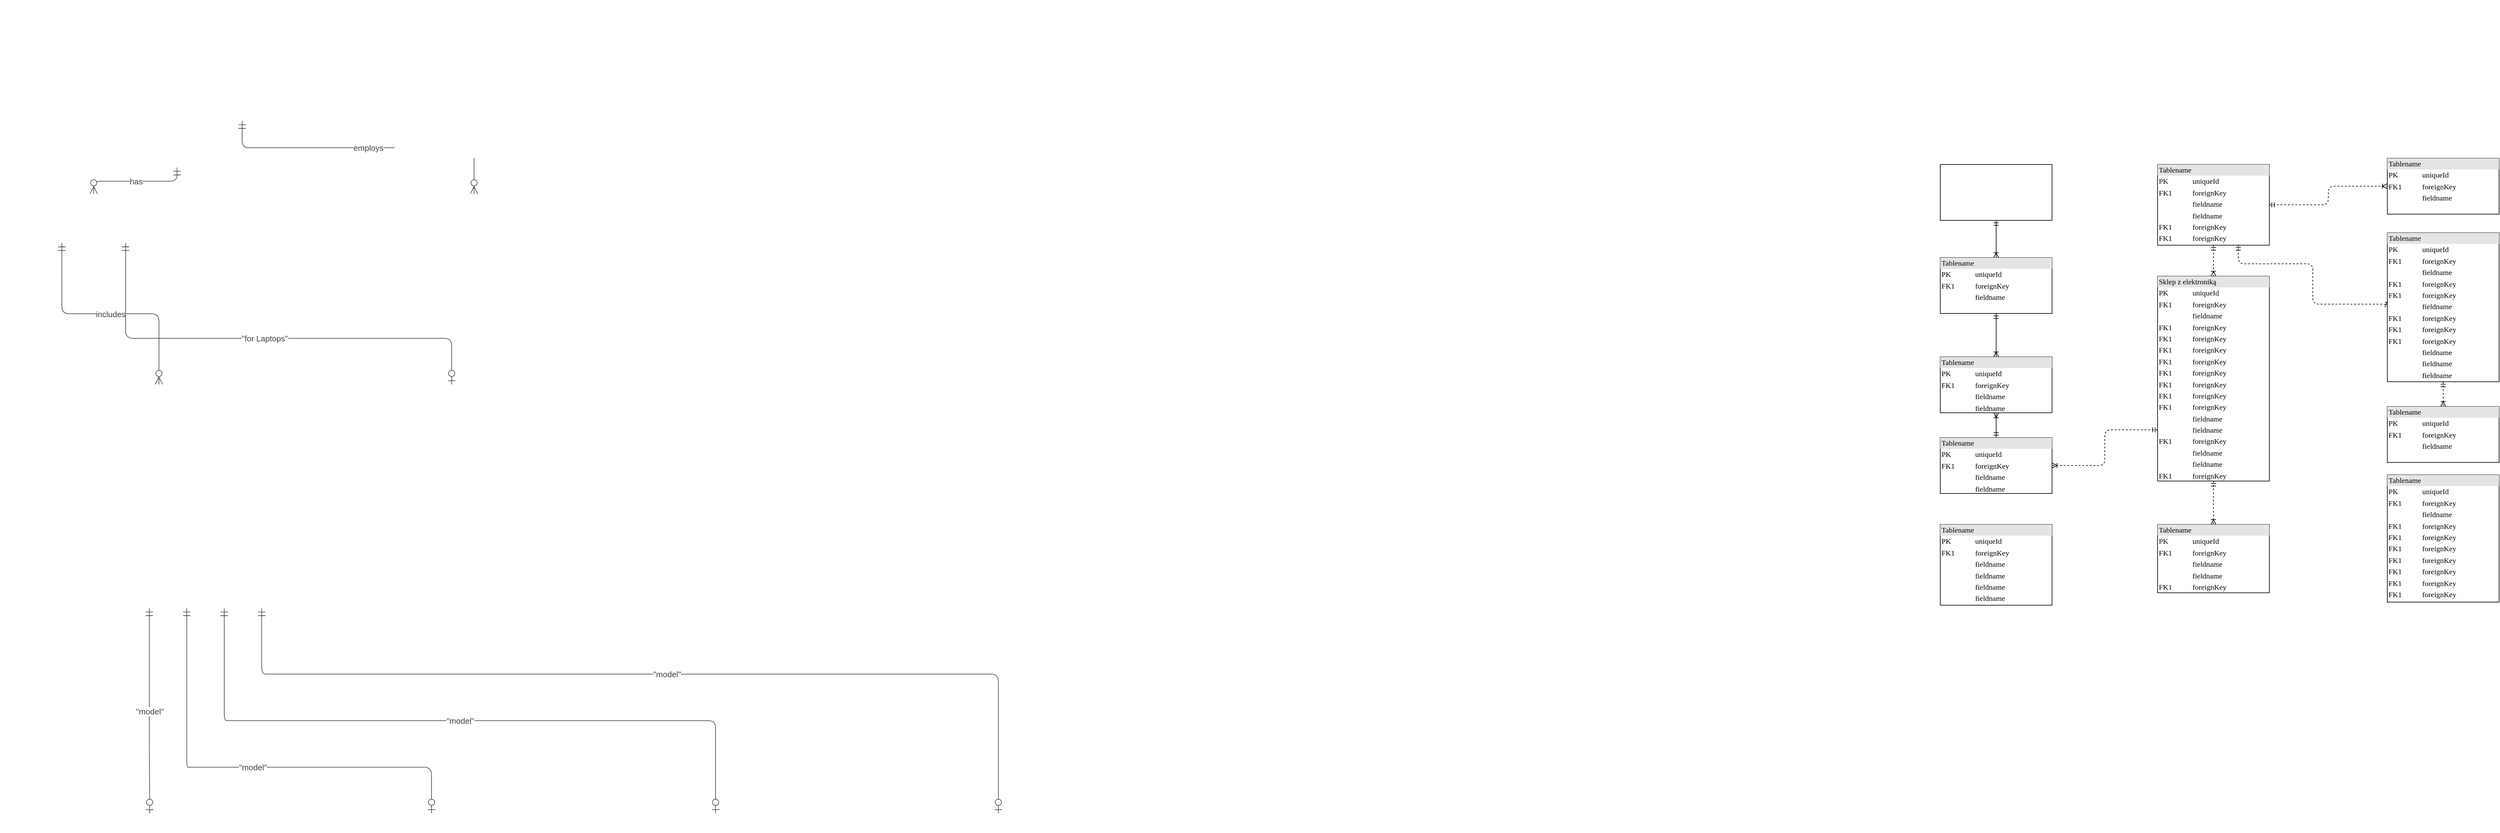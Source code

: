 <mxfile version="24.8.4">
  <diagram name="Page-1" id="2ca16b54-16f6-2749-3443-fa8db7711227">
    <mxGraphModel dx="3906" dy="1552" grid="1" gridSize="10" guides="1" tooltips="1" connect="1" arrows="1" fold="1" page="1" pageScale="1" pageWidth="1100" pageHeight="850" background="none" math="0" shadow="0">
      <root>
        <mxCell id="0" />
        <mxCell id="1" parent="0" />
        <mxCell id="2ed32ef02a7f4228-1" value="" style="verticalAlign=top;align=left;overflow=fill;html=1;rounded=0;shadow=0;comic=0;labelBackgroundColor=none;strokeWidth=1;fontFamily=Verdana;fontSize=12" parent="1" vertex="1">
          <mxGeometry x="110" y="100" width="180" height="90" as="geometry" />
        </mxCell>
        <mxCell id="2ed32ef02a7f4228-18" style="edgeStyle=orthogonalEdgeStyle;html=1;entryX=0.5;entryY=0;dashed=1;labelBackgroundColor=none;startArrow=ERmandOne;endArrow=ERoneToMany;fontFamily=Verdana;fontSize=12;align=left;" parent="1" source="2ed32ef02a7f4228-2" target="2ed32ef02a7f4228-8" edge="1">
          <mxGeometry relative="1" as="geometry" />
        </mxCell>
        <mxCell id="2ed32ef02a7f4228-19" style="edgeStyle=orthogonalEdgeStyle;html=1;dashed=1;labelBackgroundColor=none;startArrow=ERmandOne;endArrow=ERoneToMany;fontFamily=Verdana;fontSize=12;align=left;entryX=0;entryY=0.5;" parent="1" source="2ed32ef02a7f4228-2" target="2ed32ef02a7f4228-10" edge="1">
          <mxGeometry relative="1" as="geometry">
            <Array as="points">
              <mxPoint x="590" y="260" />
              <mxPoint x="710" y="260" />
              <mxPoint x="710" y="325" />
            </Array>
          </mxGeometry>
        </mxCell>
        <mxCell id="2ed32ef02a7f4228-20" style="edgeStyle=orthogonalEdgeStyle;html=1;dashed=1;labelBackgroundColor=none;startArrow=ERmandOne;endArrow=ERoneToMany;fontFamily=Verdana;fontSize=12;align=left;" parent="1" source="2ed32ef02a7f4228-2" target="2ed32ef02a7f4228-11" edge="1">
          <mxGeometry relative="1" as="geometry" />
        </mxCell>
        <mxCell id="2ed32ef02a7f4228-2" value="&lt;div data-darkreader-inline-bgimage=&quot;&quot; data-darkreader-inline-bgcolor=&quot;&quot; style=&quot;box-sizing: border-box; width: 100%; background: rgb(228, 228, 228); padding: 2px; --darkreader-inline-bgcolor: #272b2c; --darkreader-inline-bgimage: none;&quot;&gt;Tablename&lt;/div&gt;&lt;table style=&quot;width: 100% ; font-size: 1em&quot; cellpadding=&quot;2&quot; cellspacing=&quot;0&quot;&gt;&lt;tbody&gt;&lt;tr&gt;&lt;td&gt;PK&lt;/td&gt;&lt;td&gt;uniqueId&lt;/td&gt;&lt;/tr&gt;&lt;tr&gt;&lt;td&gt;FK1&lt;/td&gt;&lt;td&gt;foreignKey&lt;/td&gt;&lt;/tr&gt;&lt;tr&gt;&lt;td&gt;&lt;/td&gt;&lt;td&gt;fieldname&lt;/td&gt;&lt;/tr&gt;&lt;tr&gt;&lt;td&gt;&lt;br&gt;&lt;/td&gt;&lt;td&gt;fieldname&lt;br&gt;&lt;/td&gt;&lt;/tr&gt;&lt;tr&gt;&lt;td&gt;FK1&lt;br&gt;&lt;/td&gt;&lt;td&gt;foreignKey&lt;br&gt;&lt;/td&gt;&lt;/tr&gt;&lt;tr&gt;&lt;td&gt;FK1&lt;br&gt;&lt;/td&gt;&lt;td&gt;foreignKey&lt;br&gt;&lt;/td&gt;&lt;/tr&gt;&lt;/tbody&gt;&lt;/table&gt;" style="verticalAlign=top;align=left;overflow=fill;html=1;rounded=0;shadow=0;comic=0;labelBackgroundColor=none;strokeWidth=1;fontFamily=Verdana;fontSize=12" parent="1" vertex="1">
          <mxGeometry x="460" y="100" width="180" height="130" as="geometry" />
        </mxCell>
        <mxCell id="2ed32ef02a7f4228-16" style="edgeStyle=orthogonalEdgeStyle;html=1;labelBackgroundColor=none;startArrow=ERmandOne;endArrow=ERoneToMany;fontFamily=Verdana;fontSize=12;align=left;" parent="1" source="2ed32ef02a7f4228-3" target="2ed32ef02a7f4228-4" edge="1">
          <mxGeometry relative="1" as="geometry" />
        </mxCell>
        <mxCell id="2ed32ef02a7f4228-22" style="edgeStyle=orthogonalEdgeStyle;html=1;exitX=0;exitY=0.75;entryX=1;entryY=0.5;dashed=1;labelBackgroundColor=none;startArrow=ERmandOne;endArrow=ERoneToMany;fontFamily=Verdana;fontSize=12;align=left;" parent="1" source="2ed32ef02a7f4228-8" target="2ed32ef02a7f4228-3" edge="1">
          <mxGeometry relative="1" as="geometry" />
        </mxCell>
        <mxCell id="2ed32ef02a7f4228-3" value="&lt;div style=&quot;box-sizing: border-box ; width: 100% ; background: #e4e4e4 ; padding: 2px&quot;&gt;Tablename&lt;/div&gt;&lt;table style=&quot;width: 100% ; font-size: 1em&quot; cellpadding=&quot;2&quot; cellspacing=&quot;0&quot;&gt;&lt;tbody&gt;&lt;tr&gt;&lt;td&gt;PK&lt;/td&gt;&lt;td&gt;uniqueId&lt;/td&gt;&lt;/tr&gt;&lt;tr&gt;&lt;td&gt;FK1&lt;/td&gt;&lt;td&gt;foreignKey&lt;/td&gt;&lt;/tr&gt;&lt;tr&gt;&lt;td&gt;&lt;/td&gt;&lt;td&gt;fieldname&lt;/td&gt;&lt;/tr&gt;&lt;tr&gt;&lt;td&gt;&lt;br&gt;&lt;/td&gt;&lt;td&gt;fieldname&lt;br&gt;&lt;/td&gt;&lt;/tr&gt;&lt;/tbody&gt;&lt;/table&gt;" style="verticalAlign=top;align=left;overflow=fill;html=1;rounded=0;shadow=0;comic=0;labelBackgroundColor=none;strokeWidth=1;fontFamily=Verdana;fontSize=12" parent="1" vertex="1">
          <mxGeometry x="110" y="540" width="180" height="90" as="geometry" />
        </mxCell>
        <mxCell id="2ed32ef02a7f4228-4" value="&lt;div style=&quot;box-sizing: border-box ; width: 100% ; background: #e4e4e4 ; padding: 2px&quot;&gt;Tablename&lt;/div&gt;&lt;table style=&quot;width: 100% ; font-size: 1em&quot; cellpadding=&quot;2&quot; cellspacing=&quot;0&quot;&gt;&lt;tbody&gt;&lt;tr&gt;&lt;td&gt;PK&lt;/td&gt;&lt;td&gt;uniqueId&lt;/td&gt;&lt;/tr&gt;&lt;tr&gt;&lt;td&gt;FK1&lt;/td&gt;&lt;td&gt;foreignKey&lt;/td&gt;&lt;/tr&gt;&lt;tr&gt;&lt;td&gt;&lt;/td&gt;&lt;td&gt;fieldname&lt;/td&gt;&lt;/tr&gt;&lt;tr&gt;&lt;td&gt;&lt;br&gt;&lt;/td&gt;&lt;td&gt;fieldname&lt;br&gt;&lt;/td&gt;&lt;/tr&gt;&lt;/tbody&gt;&lt;/table&gt;" style="verticalAlign=top;align=left;overflow=fill;html=1;rounded=0;shadow=0;comic=0;labelBackgroundColor=none;strokeWidth=1;fontFamily=Verdana;fontSize=12" parent="1" vertex="1">
          <mxGeometry x="110" y="410" width="180" height="90" as="geometry" />
        </mxCell>
        <mxCell id="2ed32ef02a7f4228-15" style="edgeStyle=orthogonalEdgeStyle;html=1;entryX=0.5;entryY=0;labelBackgroundColor=none;startArrow=ERmandOne;endArrow=ERoneToMany;fontFamily=Verdana;fontSize=12;align=left;" parent="1" source="2ed32ef02a7f4228-5" target="2ed32ef02a7f4228-4" edge="1">
          <mxGeometry relative="1" as="geometry" />
        </mxCell>
        <mxCell id="2ed32ef02a7f4228-5" value="&lt;div style=&quot;box-sizing:border-box;width:100%;background:#e4e4e4;padding:2px;&quot;&gt;Tablename&lt;/div&gt;&lt;table style=&quot;width:100%;font-size:1em;&quot; cellpadding=&quot;2&quot; cellspacing=&quot;0&quot;&gt;&lt;tr&gt;&lt;td&gt;PK&lt;/td&gt;&lt;td&gt;uniqueId&lt;/td&gt;&lt;/tr&gt;&lt;tr&gt;&lt;td&gt;FK1&lt;/td&gt;&lt;td&gt;foreignKey&lt;/td&gt;&lt;/tr&gt;&lt;tr&gt;&lt;td&gt;&lt;/td&gt;&lt;td&gt;fieldname&lt;/td&gt;&lt;/tr&gt;&lt;/table&gt;" style="verticalAlign=top;align=left;overflow=fill;html=1;rounded=0;shadow=0;comic=0;labelBackgroundColor=none;strokeWidth=1;fontFamily=Verdana;fontSize=12" parent="1" vertex="1">
          <mxGeometry x="110" y="250" width="180" height="90" as="geometry" />
        </mxCell>
        <mxCell id="2ed32ef02a7f4228-6" value="&lt;div style=&quot;box-sizing: border-box ; width: 100% ; background: #e4e4e4 ; padding: 2px&quot;&gt;Tablename&lt;/div&gt;&lt;table style=&quot;width: 100% ; font-size: 1em&quot; cellpadding=&quot;2&quot; cellspacing=&quot;0&quot;&gt;&lt;tbody&gt;&lt;tr&gt;&lt;td&gt;PK&lt;/td&gt;&lt;td&gt;uniqueId&lt;/td&gt;&lt;/tr&gt;&lt;tr&gt;&lt;td&gt;FK1&lt;/td&gt;&lt;td&gt;foreignKey&lt;/td&gt;&lt;/tr&gt;&lt;tr&gt;&lt;td&gt;&lt;/td&gt;&lt;td&gt;fieldname&lt;/td&gt;&lt;/tr&gt;&lt;tr&gt;&lt;td&gt;FK1&lt;br&gt;&lt;/td&gt;&lt;td&gt;foreignKey&lt;br&gt;&lt;/td&gt;&lt;/tr&gt;&lt;tr&gt;&lt;td&gt;FK1&lt;br&gt;&lt;/td&gt;&lt;td&gt;foreignKey&lt;br&gt;&lt;/td&gt;&lt;/tr&gt;&lt;tr&gt;&lt;td&gt;FK1&lt;br&gt;&lt;/td&gt;&lt;td&gt;foreignKey&lt;br&gt;&lt;/td&gt;&lt;/tr&gt;&lt;tr&gt;&lt;td&gt;FK1&lt;br&gt;&lt;/td&gt;&lt;td&gt;foreignKey&lt;br&gt;&lt;/td&gt;&lt;/tr&gt;&lt;tr&gt;&lt;td&gt;FK1&lt;br&gt;&lt;/td&gt;&lt;td&gt;foreignKey&lt;br&gt;&lt;/td&gt;&lt;/tr&gt;&lt;tr&gt;&lt;td&gt;FK1&lt;br&gt;&lt;/td&gt;&lt;td&gt;foreignKey&lt;br&gt;&lt;/td&gt;&lt;/tr&gt;&lt;tr&gt;&lt;td&gt;FK1&lt;br&gt;&lt;/td&gt;&lt;td&gt;foreignKey&lt;br&gt;&lt;/td&gt;&lt;/tr&gt;&lt;/tbody&gt;&lt;/table&gt;" style="verticalAlign=top;align=left;overflow=fill;html=1;rounded=0;shadow=0;comic=0;labelBackgroundColor=none;strokeWidth=1;fontFamily=Verdana;fontSize=12" parent="1" vertex="1">
          <mxGeometry x="830" y="600" width="180" height="205" as="geometry" />
        </mxCell>
        <mxCell id="2ed32ef02a7f4228-7" value="&lt;div style=&quot;box-sizing: border-box ; width: 100% ; background: #e4e4e4 ; padding: 2px&quot;&gt;Tablename&lt;/div&gt;&lt;table style=&quot;width: 100% ; font-size: 1em&quot; cellpadding=&quot;2&quot; cellspacing=&quot;0&quot;&gt;&lt;tbody&gt;&lt;tr&gt;&lt;td&gt;PK&lt;/td&gt;&lt;td&gt;uniqueId&lt;/td&gt;&lt;/tr&gt;&lt;tr&gt;&lt;td&gt;FK1&lt;/td&gt;&lt;td&gt;foreignKey&lt;/td&gt;&lt;/tr&gt;&lt;tr&gt;&lt;td&gt;&lt;/td&gt;&lt;td&gt;fieldname&lt;/td&gt;&lt;/tr&gt;&lt;tr&gt;&lt;td&gt;&lt;br&gt;&lt;/td&gt;&lt;td&gt;fieldname&lt;br&gt;&lt;/td&gt;&lt;/tr&gt;&lt;tr&gt;&lt;td&gt;FK1&lt;br&gt;&lt;/td&gt;&lt;td&gt;foreignKey&lt;br&gt;&lt;/td&gt;&lt;/tr&gt;&lt;/tbody&gt;&lt;/table&gt;" style="verticalAlign=top;align=left;overflow=fill;html=1;rounded=0;shadow=0;comic=0;labelBackgroundColor=none;strokeWidth=1;fontFamily=Verdana;fontSize=12" parent="1" vertex="1">
          <mxGeometry x="460" y="680" width="180" height="110" as="geometry" />
        </mxCell>
        <mxCell id="2ed32ef02a7f4228-17" style="edgeStyle=orthogonalEdgeStyle;html=1;entryX=0.5;entryY=0;labelBackgroundColor=none;startArrow=ERmandOne;endArrow=ERoneToMany;fontFamily=Verdana;fontSize=12;align=left;dashed=1;" parent="1" source="2ed32ef02a7f4228-8" target="2ed32ef02a7f4228-7" edge="1">
          <mxGeometry relative="1" as="geometry" />
        </mxCell>
        <mxCell id="2ed32ef02a7f4228-8" value="&lt;div data-darkreader-inline-bgimage=&quot;&quot; data-darkreader-inline-bgcolor=&quot;&quot; style=&quot;box-sizing: border-box; width: 100%; background: rgb(228, 228, 228); padding: 2px; --darkreader-inline-bgcolor: #272b2c; --darkreader-inline-bgimage: none;&quot;&gt;Sklep z elektroniką&lt;/div&gt;&lt;table style=&quot;width: 100% ; font-size: 1em&quot; cellpadding=&quot;2&quot; cellspacing=&quot;0&quot;&gt;&lt;tbody&gt;&lt;tr&gt;&lt;td&gt;PK&lt;/td&gt;&lt;td&gt;uniqueId&lt;/td&gt;&lt;/tr&gt;&lt;tr&gt;&lt;td&gt;FK1&lt;/td&gt;&lt;td&gt;foreignKey&lt;/td&gt;&lt;/tr&gt;&lt;tr&gt;&lt;td&gt;&lt;/td&gt;&lt;td&gt;fieldname&lt;/td&gt;&lt;/tr&gt;&lt;tr&gt;&lt;td&gt;FK1&lt;br&gt;&lt;/td&gt;&lt;td&gt;foreignKey&lt;br&gt;&lt;/td&gt;&lt;/tr&gt;&lt;tr&gt;&lt;td&gt;FK1&lt;br&gt;&lt;/td&gt;&lt;td&gt;foreignKey&lt;br&gt;&lt;/td&gt;&lt;/tr&gt;&lt;tr&gt;&lt;td&gt;FK1&lt;br&gt;&lt;/td&gt;&lt;td&gt;foreignKey&lt;br&gt;&lt;/td&gt;&lt;/tr&gt;&lt;tr&gt;&lt;td&gt;FK1&lt;br&gt;&lt;/td&gt;&lt;td&gt;foreignKey&lt;br&gt;&lt;/td&gt;&lt;/tr&gt;&lt;tr&gt;&lt;td&gt;FK1&lt;br&gt;&lt;/td&gt;&lt;td&gt;foreignKey&lt;br&gt;&lt;/td&gt;&lt;/tr&gt;&lt;tr&gt;&lt;td&gt;FK1&lt;br&gt;&lt;/td&gt;&lt;td&gt;foreignKey&lt;br&gt;&lt;/td&gt;&lt;/tr&gt;&lt;tr&gt;&lt;td&gt;FK1&lt;br&gt;&lt;/td&gt;&lt;td&gt;foreignKey&lt;br&gt;&lt;/td&gt;&lt;/tr&gt;&lt;tr&gt;&lt;td&gt;FK1&lt;br&gt;&lt;/td&gt;&lt;td&gt;foreignKey&lt;br&gt;&lt;/td&gt;&lt;/tr&gt;&lt;tr&gt;&lt;td&gt;&lt;br&gt;&lt;/td&gt;&lt;td&gt;fieldname&lt;br&gt;&lt;/td&gt;&lt;/tr&gt;&lt;tr&gt;&lt;td&gt;&lt;br&gt;&lt;/td&gt;&lt;td&gt;fieldname&lt;br&gt;&lt;/td&gt;&lt;/tr&gt;&lt;tr&gt;&lt;td&gt;FK1&lt;br&gt;&lt;/td&gt;&lt;td&gt;foreignKey&lt;br&gt;&lt;/td&gt;&lt;/tr&gt;&lt;tr&gt;&lt;td&gt;&lt;br&gt;&lt;/td&gt;&lt;td&gt;fieldname&lt;br&gt;&lt;/td&gt;&lt;/tr&gt;&lt;tr&gt;&lt;td&gt;&lt;br&gt;&lt;/td&gt;&lt;td&gt;fieldname&lt;br&gt;&lt;/td&gt;&lt;/tr&gt;&lt;tr&gt;&lt;td&gt;FK1&lt;br&gt;&lt;/td&gt;&lt;td&gt;foreignKey&lt;br&gt;&lt;/td&gt;&lt;/tr&gt;&lt;/tbody&gt;&lt;/table&gt;" style="verticalAlign=top;align=left;overflow=fill;html=1;rounded=0;shadow=0;comic=0;labelBackgroundColor=none;strokeWidth=1;fontFamily=Verdana;fontSize=12" parent="1" vertex="1">
          <mxGeometry x="460" y="280" width="180" height="330" as="geometry" />
        </mxCell>
        <mxCell id="2ed32ef02a7f4228-9" value="&lt;div style=&quot;box-sizing:border-box;width:100%;background:#e4e4e4;padding:2px;&quot;&gt;Tablename&lt;/div&gt;&lt;table style=&quot;width:100%;font-size:1em;&quot; cellpadding=&quot;2&quot; cellspacing=&quot;0&quot;&gt;&lt;tr&gt;&lt;td&gt;PK&lt;/td&gt;&lt;td&gt;uniqueId&lt;/td&gt;&lt;/tr&gt;&lt;tr&gt;&lt;td&gt;FK1&lt;/td&gt;&lt;td&gt;foreignKey&lt;/td&gt;&lt;/tr&gt;&lt;tr&gt;&lt;td&gt;&lt;/td&gt;&lt;td&gt;fieldname&lt;/td&gt;&lt;/tr&gt;&lt;/table&gt;" style="verticalAlign=top;align=left;overflow=fill;html=1;rounded=0;shadow=0;comic=0;labelBackgroundColor=none;strokeWidth=1;fontFamily=Verdana;fontSize=12" parent="1" vertex="1">
          <mxGeometry x="830" y="490" width="180" height="90" as="geometry" />
        </mxCell>
        <mxCell id="2ed32ef02a7f4228-21" style="edgeStyle=orthogonalEdgeStyle;html=1;entryX=0.5;entryY=0;dashed=1;labelBackgroundColor=none;startArrow=ERmandOne;endArrow=ERoneToMany;fontFamily=Verdana;fontSize=12;align=left;" parent="1" source="2ed32ef02a7f4228-10" target="2ed32ef02a7f4228-9" edge="1">
          <mxGeometry relative="1" as="geometry" />
        </mxCell>
        <mxCell id="2ed32ef02a7f4228-10" value="&lt;div style=&quot;box-sizing: border-box ; width: 100% ; background: #e4e4e4 ; padding: 2px&quot;&gt;Tablename&lt;/div&gt;&lt;table style=&quot;width: 100% ; font-size: 1em&quot; cellpadding=&quot;2&quot; cellspacing=&quot;0&quot;&gt;&lt;tbody&gt;&lt;tr&gt;&lt;td&gt;PK&lt;/td&gt;&lt;td&gt;uniqueId&lt;/td&gt;&lt;/tr&gt;&lt;tr&gt;&lt;td&gt;FK1&lt;/td&gt;&lt;td&gt;foreignKey&lt;/td&gt;&lt;/tr&gt;&lt;tr&gt;&lt;td&gt;&lt;/td&gt;&lt;td&gt;fieldname&lt;/td&gt;&lt;/tr&gt;&lt;tr&gt;&lt;td&gt;FK1&lt;br&gt;&lt;/td&gt;&lt;td&gt;foreignKey&lt;br&gt;&lt;/td&gt;&lt;/tr&gt;&lt;tr&gt;&lt;td&gt;FK1&lt;br&gt;&lt;/td&gt;&lt;td&gt;foreignKey&lt;br&gt;&lt;/td&gt;&lt;/tr&gt;&lt;tr&gt;&lt;td&gt;&lt;br&gt;&lt;/td&gt;&lt;td&gt;fieldname&lt;br&gt;&lt;/td&gt;&lt;/tr&gt;&lt;tr&gt;&lt;td&gt;FK1&lt;br&gt;&lt;/td&gt;&lt;td&gt;foreignKey&lt;br&gt;&lt;/td&gt;&lt;/tr&gt;&lt;tr&gt;&lt;td&gt;FK1&lt;br&gt;&lt;/td&gt;&lt;td&gt;foreignKey&lt;br&gt;&lt;/td&gt;&lt;/tr&gt;&lt;tr&gt;&lt;td&gt;FK1&lt;br&gt;&lt;/td&gt;&lt;td&gt;foreignKey&lt;br&gt;&lt;/td&gt;&lt;/tr&gt;&lt;tr&gt;&lt;td&gt;&lt;br&gt;&lt;/td&gt;&lt;td&gt;fieldname&lt;br&gt;&lt;/td&gt;&lt;/tr&gt;&lt;tr&gt;&lt;td&gt;&lt;br&gt;&lt;/td&gt;&lt;td&gt;fieldname&lt;br&gt;&lt;/td&gt;&lt;/tr&gt;&lt;tr&gt;&lt;td&gt;&lt;br&gt;&lt;/td&gt;&lt;td&gt;fieldname&lt;br&gt;&lt;/td&gt;&lt;/tr&gt;&lt;/tbody&gt;&lt;/table&gt;" style="verticalAlign=top;align=left;overflow=fill;html=1;rounded=0;shadow=0;comic=0;labelBackgroundColor=none;strokeWidth=1;fontFamily=Verdana;fontSize=12" parent="1" vertex="1">
          <mxGeometry x="830" y="210" width="180" height="240" as="geometry" />
        </mxCell>
        <mxCell id="2ed32ef02a7f4228-11" value="&lt;div style=&quot;box-sizing:border-box;width:100%;background:#e4e4e4;padding:2px;&quot;&gt;Tablename&lt;/div&gt;&lt;table style=&quot;width:100%;font-size:1em;&quot; cellpadding=&quot;2&quot; cellspacing=&quot;0&quot;&gt;&lt;tr&gt;&lt;td&gt;PK&lt;/td&gt;&lt;td&gt;uniqueId&lt;/td&gt;&lt;/tr&gt;&lt;tr&gt;&lt;td&gt;FK1&lt;/td&gt;&lt;td&gt;foreignKey&lt;/td&gt;&lt;/tr&gt;&lt;tr&gt;&lt;td&gt;&lt;/td&gt;&lt;td&gt;fieldname&lt;/td&gt;&lt;/tr&gt;&lt;/table&gt;" style="verticalAlign=top;align=left;overflow=fill;html=1;rounded=0;shadow=0;comic=0;labelBackgroundColor=none;strokeWidth=1;fontFamily=Verdana;fontSize=12" parent="1" vertex="1">
          <mxGeometry x="830" y="90" width="180" height="90" as="geometry" />
        </mxCell>
        <mxCell id="2ed32ef02a7f4228-12" value="&lt;div style=&quot;box-sizing: border-box ; width: 100% ; background: #e4e4e4 ; padding: 2px&quot;&gt;Tablename&lt;/div&gt;&lt;table style=&quot;width: 100% ; font-size: 1em&quot; cellpadding=&quot;2&quot; cellspacing=&quot;0&quot;&gt;&lt;tbody&gt;&lt;tr&gt;&lt;td&gt;PK&lt;/td&gt;&lt;td&gt;uniqueId&lt;/td&gt;&lt;/tr&gt;&lt;tr&gt;&lt;td&gt;FK1&lt;/td&gt;&lt;td&gt;foreignKey&lt;/td&gt;&lt;/tr&gt;&lt;tr&gt;&lt;td&gt;&lt;/td&gt;&lt;td&gt;fieldname&lt;/td&gt;&lt;/tr&gt;&lt;tr&gt;&lt;td&gt;&lt;br&gt;&lt;/td&gt;&lt;td&gt;fieldname&lt;br&gt;&lt;/td&gt;&lt;/tr&gt;&lt;tr&gt;&lt;td&gt;&lt;br&gt;&lt;/td&gt;&lt;td&gt;fieldname&lt;br&gt;&lt;/td&gt;&lt;/tr&gt;&lt;tr&gt;&lt;td&gt;&lt;br&gt;&lt;/td&gt;&lt;td&gt;fieldname&lt;br&gt;&lt;/td&gt;&lt;/tr&gt;&lt;/tbody&gt;&lt;/table&gt;" style="verticalAlign=top;align=left;overflow=fill;html=1;rounded=0;shadow=0;comic=0;labelBackgroundColor=none;strokeWidth=1;fontFamily=Verdana;fontSize=12" parent="1" vertex="1">
          <mxGeometry x="110" y="680" width="180" height="130" as="geometry" />
        </mxCell>
        <mxCell id="2ed32ef02a7f4228-13" value="" style="edgeStyle=orthogonalEdgeStyle;html=1;endArrow=ERoneToMany;startArrow=ERmandOne;labelBackgroundColor=none;fontFamily=Verdana;fontSize=12;align=left;exitX=0.5;exitY=1;entryX=0.5;entryY=0;" parent="1" source="2ed32ef02a7f4228-1" target="2ed32ef02a7f4228-5" edge="1">
          <mxGeometry width="100" height="100" relative="1" as="geometry">
            <mxPoint x="350" y="370" as="sourcePoint" />
            <mxPoint x="450" y="270" as="targetPoint" />
          </mxGeometry>
        </mxCell>
        <mxCell id="GThkGg3rOXVhUageFmNj-1" value="" style="group;dropTarget=0;pointerEvents=0;" vertex="1" parent="1">
          <mxGeometry x="-3015" y="-165" width="1759" height="1341" as="geometry" />
        </mxCell>
        <mxCell id="GThkGg3rOXVhUageFmNj-2" value="Store" style="html=1;overflow=block;blockSpacing=1;swimlane;resizeParent=1;resizeParentMax=0;resizeLast=0;collapsible=0;marginBottom=0;fontStyle=0;swimlaneFillColor=#unset;startSize=NaN;whiteSpace=wrap;fontSize=13;fillColor=#unset;spacing=0;strokeColor=#unset;rounded=1;absoluteArcSize=1;arcSize=12;strokeWidth=NaN;" vertex="1" parent="GThkGg3rOXVhUageFmNj-1">
          <mxGeometry x="285" width="242" height="102" as="geometry" />
        </mxCell>
        <mxCell id="GThkGg3rOXVhUageFmNj-3" value="Id" style="strokeColor=none;part=1;resizeHeight=0;align=left;verticalAlign=top;spacingLeft=4;spacingRight=4;overflow=hidden;rotatable=0;points=[[0,0.5],[1,0.5]];portConstraint=eastwest;swimlaneFillColor=#unset;whiteSpace=wrap;fontSize=13;fillColor=none;spacing=0;rounded=1;absoluteArcSize=1;arcSize=12;strokeWidth=NaN;" vertex="1" parent="GThkGg3rOXVhUageFmNj-2">
          <mxGeometry width="144.073" as="geometry" />
        </mxCell>
        <mxCell id="GThkGg3rOXVhUageFmNj-4" value="string" style="shape=partialRectangle;top=0;right=0;bottom=0;part=1;resizeHeight=0;align=left;verticalAlign=top;spacingLeft=4;spacingRight=4;overflow=hidden;rotatable=0;points=[[0,0.5],[1,0.5]];portConstraint=eastwest;swimlaneFillColor=#unset;whiteSpace=wrap;fontSize=13;fillColor=none;spacing=0;strokeColor=#unset;rounded=1;absoluteArcSize=1;arcSize=12;strokeWidth=NaN;" vertex="1" parent="GThkGg3rOXVhUageFmNj-2">
          <mxGeometry x="144.073" width="97.927" as="geometry" />
        </mxCell>
        <mxCell id="GThkGg3rOXVhUageFmNj-5" value="Name" style="strokeColor=none;part=1;resizeHeight=0;align=left;verticalAlign=top;spacingLeft=4;spacingRight=4;overflow=hidden;rotatable=0;points=[[0,0.5],[1,0.5]];portConstraint=eastwest;swimlaneFillColor=#unset;whiteSpace=wrap;fontSize=13;fillColor=none;spacing=0;rounded=1;absoluteArcSize=1;arcSize=12;strokeWidth=NaN;" vertex="1" parent="GThkGg3rOXVhUageFmNj-2">
          <mxGeometry width="144.073" as="geometry" />
        </mxCell>
        <mxCell id="GThkGg3rOXVhUageFmNj-6" value="string" style="shape=partialRectangle;top=0;right=0;bottom=0;part=1;resizeHeight=0;align=left;verticalAlign=top;spacingLeft=4;spacingRight=4;overflow=hidden;rotatable=0;points=[[0,0.5],[1,0.5]];portConstraint=eastwest;swimlaneFillColor=#unset;whiteSpace=wrap;fontSize=13;fillColor=none;spacing=0;strokeColor=#unset;rounded=1;absoluteArcSize=1;arcSize=12;strokeWidth=NaN;" vertex="1" parent="GThkGg3rOXVhUageFmNj-2">
          <mxGeometry x="144.073" width="97.927" as="geometry" />
        </mxCell>
        <mxCell id="GThkGg3rOXVhUageFmNj-7" value="Location" style="strokeColor=none;part=1;resizeHeight=0;align=left;verticalAlign=top;spacingLeft=4;spacingRight=4;overflow=hidden;rotatable=0;points=[[0,0.5],[1,0.5]];portConstraint=eastwest;swimlaneFillColor=#unset;whiteSpace=wrap;fontSize=13;fillColor=none;spacing=0;rounded=1;absoluteArcSize=1;arcSize=12;strokeWidth=NaN;" vertex="1" parent="GThkGg3rOXVhUageFmNj-2">
          <mxGeometry width="144.073" as="geometry" />
        </mxCell>
        <mxCell id="GThkGg3rOXVhUageFmNj-8" value="string" style="shape=partialRectangle;top=0;right=0;bottom=0;part=1;resizeHeight=0;align=left;verticalAlign=top;spacingLeft=4;spacingRight=4;overflow=hidden;rotatable=0;points=[[0,0.5],[1,0.5]];portConstraint=eastwest;swimlaneFillColor=#unset;whiteSpace=wrap;fontSize=13;fillColor=none;spacing=0;strokeColor=#unset;rounded=1;absoluteArcSize=1;arcSize=12;strokeWidth=NaN;" vertex="1" parent="GThkGg3rOXVhUageFmNj-2">
          <mxGeometry x="144.073" width="97.927" as="geometry" />
        </mxCell>
        <mxCell id="GThkGg3rOXVhUageFmNj-9" value="Employee" style="html=1;overflow=block;blockSpacing=1;swimlane;resizeParent=1;resizeParentMax=0;resizeLast=0;collapsible=0;marginBottom=0;fontStyle=0;swimlaneFillColor=#unset;startSize=NaN;whiteSpace=wrap;fontSize=13;fillColor=#unset;spacing=0;strokeColor=#unset;rounded=1;absoluteArcSize=1;arcSize=12;strokeWidth=NaN;" vertex="1" parent="GThkGg3rOXVhUageFmNj-1">
          <mxGeometry x="607" y="313" width="313" height="126" as="geometry" />
        </mxCell>
        <mxCell id="GThkGg3rOXVhUageFmNj-10" value="Id" style="strokeColor=none;part=1;resizeHeight=0;align=left;verticalAlign=top;spacingLeft=4;spacingRight=4;overflow=hidden;rotatable=0;points=[[0,0.5],[1,0.5]];portConstraint=eastwest;swimlaneFillColor=#unset;whiteSpace=wrap;fontSize=13;fillColor=none;spacing=0;rounded=1;absoluteArcSize=1;arcSize=12;strokeWidth=NaN;" vertex="1" parent="GThkGg3rOXVhUageFmNj-9">
          <mxGeometry width="30" as="geometry" />
        </mxCell>
        <mxCell id="GThkGg3rOXVhUageFmNj-11" value="string" style="shape=partialRectangle;top=0;right=0;bottom=0;part=1;resizeHeight=0;align=left;verticalAlign=top;spacingLeft=4;spacingRight=4;overflow=hidden;rotatable=0;points=[[0,0.5],[1,0.5]];portConstraint=eastwest;swimlaneFillColor=#unset;whiteSpace=wrap;fontSize=13;fillColor=none;spacing=0;strokeColor=#unset;rounded=1;absoluteArcSize=1;arcSize=12;strokeWidth=NaN;" vertex="1" parent="GThkGg3rOXVhUageFmNj-9">
          <mxGeometry x="30" width="283" as="geometry" />
        </mxCell>
        <mxCell id="GThkGg3rOXVhUageFmNj-12" value="Name" style="strokeColor=none;part=1;resizeHeight=0;align=left;verticalAlign=top;spacingLeft=4;spacingRight=4;overflow=hidden;rotatable=0;points=[[0,0.5],[1,0.5]];portConstraint=eastwest;swimlaneFillColor=#unset;whiteSpace=wrap;fontSize=13;fillColor=none;spacing=0;rounded=1;absoluteArcSize=1;arcSize=12;strokeWidth=NaN;" vertex="1" parent="GThkGg3rOXVhUageFmNj-9">
          <mxGeometry width="30" as="geometry" />
        </mxCell>
        <mxCell id="GThkGg3rOXVhUageFmNj-13" value="string" style="shape=partialRectangle;top=0;right=0;bottom=0;part=1;resizeHeight=0;align=left;verticalAlign=top;spacingLeft=4;spacingRight=4;overflow=hidden;rotatable=0;points=[[0,0.5],[1,0.5]];portConstraint=eastwest;swimlaneFillColor=#unset;whiteSpace=wrap;fontSize=13;fillColor=none;spacing=0;strokeColor=#unset;rounded=1;absoluteArcSize=1;arcSize=12;strokeWidth=NaN;" vertex="1" parent="GThkGg3rOXVhUageFmNj-9">
          <mxGeometry x="30" width="283" as="geometry" />
        </mxCell>
        <mxCell id="GThkGg3rOXVhUageFmNj-14" value="Role" style="strokeColor=none;part=1;resizeHeight=0;align=left;verticalAlign=top;spacingLeft=4;spacingRight=4;overflow=hidden;rotatable=0;points=[[0,0.5],[1,0.5]];portConstraint=eastwest;swimlaneFillColor=#unset;whiteSpace=wrap;fontSize=13;fillColor=none;spacing=0;rounded=1;absoluteArcSize=1;arcSize=12;strokeWidth=NaN;" vertex="1" parent="GThkGg3rOXVhUageFmNj-9">
          <mxGeometry width="30" as="geometry" />
        </mxCell>
        <mxCell id="GThkGg3rOXVhUageFmNj-15" value="string" style="shape=partialRectangle;top=0;right=0;bottom=0;part=1;resizeHeight=0;align=left;verticalAlign=top;spacingLeft=4;spacingRight=4;overflow=hidden;rotatable=0;points=[[0,0.5],[1,0.5]];portConstraint=eastwest;swimlaneFillColor=#unset;whiteSpace=wrap;fontSize=13;fillColor=none;spacing=0;strokeColor=#unset;rounded=1;absoluteArcSize=1;arcSize=12;strokeWidth=NaN;" vertex="1" parent="GThkGg3rOXVhUageFmNj-9">
          <mxGeometry x="30" width="283" as="geometry" />
        </mxCell>
        <mxCell id="GThkGg3rOXVhUageFmNj-16" value="ContactInfo" style="strokeColor=none;part=1;resizeHeight=0;align=left;verticalAlign=top;spacingLeft=4;spacingRight=4;overflow=hidden;rotatable=0;points=[[0,0.5],[1,0.5]];portConstraint=eastwest;swimlaneFillColor=#unset;whiteSpace=wrap;fontSize=13;fillColor=none;spacing=0;rounded=1;absoluteArcSize=1;arcSize=12;strokeWidth=NaN;" vertex="1" parent="GThkGg3rOXVhUageFmNj-9">
          <mxGeometry width="30" as="geometry" />
        </mxCell>
        <mxCell id="GThkGg3rOXVhUageFmNj-17" value="string" style="shape=partialRectangle;top=0;right=0;bottom=0;part=1;resizeHeight=0;align=left;verticalAlign=top;spacingLeft=4;spacingRight=4;overflow=hidden;rotatable=0;points=[[0,0.5],[1,0.5]];portConstraint=eastwest;swimlaneFillColor=#unset;whiteSpace=wrap;fontSize=13;fillColor=none;spacing=0;strokeColor=#unset;rounded=1;absoluteArcSize=1;arcSize=12;strokeWidth=NaN;" vertex="1" parent="GThkGg3rOXVhUageFmNj-9">
          <mxGeometry x="30" width="283" as="geometry" />
        </mxCell>
        <mxCell id="GThkGg3rOXVhUageFmNj-18" value="Category" style="html=1;overflow=block;blockSpacing=1;swimlane;resizeParent=1;resizeParentMax=0;resizeLast=0;collapsible=0;marginBottom=0;fontStyle=0;swimlaneFillColor=#unset;startSize=NaN;whiteSpace=wrap;fontSize=13;fillColor=#unset;spacing=0;strokeColor=#unset;rounded=1;absoluteArcSize=1;arcSize=12;strokeWidth=NaN;" vertex="1" parent="GThkGg3rOXVhUageFmNj-1">
          <mxGeometry y="313" width="302" height="78" as="geometry" />
        </mxCell>
        <mxCell id="GThkGg3rOXVhUageFmNj-19" value="Id" style="strokeColor=none;part=1;resizeHeight=0;align=left;verticalAlign=top;spacingLeft=4;spacingRight=4;overflow=hidden;rotatable=0;points=[[0,0.5],[1,0.5]];portConstraint=eastwest;swimlaneFillColor=#unset;whiteSpace=wrap;fontSize=13;fillColor=none;spacing=0;rounded=1;absoluteArcSize=1;arcSize=12;strokeWidth=NaN;" vertex="1" parent="GThkGg3rOXVhUageFmNj-18">
          <mxGeometry width="30" as="geometry" />
        </mxCell>
        <mxCell id="GThkGg3rOXVhUageFmNj-20" value="string" style="shape=partialRectangle;top=0;right=0;bottom=0;part=1;resizeHeight=0;align=left;verticalAlign=top;spacingLeft=4;spacingRight=4;overflow=hidden;rotatable=0;points=[[0,0.5],[1,0.5]];portConstraint=eastwest;swimlaneFillColor=#unset;whiteSpace=wrap;fontSize=13;fillColor=none;spacing=0;strokeColor=#unset;rounded=1;absoluteArcSize=1;arcSize=12;strokeWidth=NaN;" vertex="1" parent="GThkGg3rOXVhUageFmNj-18">
          <mxGeometry x="30" width="272" as="geometry" />
        </mxCell>
        <mxCell id="GThkGg3rOXVhUageFmNj-21" value="Name" style="strokeColor=none;part=1;resizeHeight=0;align=left;verticalAlign=top;spacingLeft=4;spacingRight=4;overflow=hidden;rotatable=0;points=[[0,0.5],[1,0.5]];portConstraint=eastwest;swimlaneFillColor=#unset;whiteSpace=wrap;fontSize=13;fillColor=none;spacing=0;rounded=1;absoluteArcSize=1;arcSize=12;strokeWidth=NaN;" vertex="1" parent="GThkGg3rOXVhUageFmNj-18">
          <mxGeometry width="30" as="geometry" />
        </mxCell>
        <mxCell id="GThkGg3rOXVhUageFmNj-22" value="string" style="shape=partialRectangle;top=0;right=0;bottom=0;part=1;resizeHeight=0;align=left;verticalAlign=top;spacingLeft=4;spacingRight=4;overflow=hidden;rotatable=0;points=[[0,0.5],[1,0.5]];portConstraint=eastwest;swimlaneFillColor=#unset;whiteSpace=wrap;fontSize=13;fillColor=none;spacing=0;strokeColor=#unset;rounded=1;absoluteArcSize=1;arcSize=12;strokeWidth=NaN;" vertex="1" parent="GThkGg3rOXVhUageFmNj-18">
          <mxGeometry x="30" width="272" as="geometry" />
        </mxCell>
        <mxCell id="GThkGg3rOXVhUageFmNj-23" value="Product" style="html=1;overflow=block;blockSpacing=1;swimlane;resizeParent=1;resizeParentMax=0;resizeLast=0;collapsible=0;marginBottom=0;fontStyle=0;swimlaneFillColor=#unset;startSize=NaN;whiteSpace=wrap;fontSize=13;fillColor=#unset;spacing=0;strokeColor=#unset;rounded=1;absoluteArcSize=1;arcSize=12;strokeWidth=NaN;" vertex="1" parent="GThkGg3rOXVhUageFmNj-1">
          <mxGeometry x="90" y="620" width="332" height="150" as="geometry" />
        </mxCell>
        <mxCell id="GThkGg3rOXVhUageFmNj-24" value="Id" style="strokeColor=none;part=1;resizeHeight=0;align=left;verticalAlign=top;spacingLeft=4;spacingRight=4;overflow=hidden;rotatable=0;points=[[0,0.5],[1,0.5]];portConstraint=eastwest;swimlaneFillColor=#unset;whiteSpace=wrap;fontSize=13;fillColor=none;spacing=0;rounded=1;absoluteArcSize=1;arcSize=12;strokeWidth=NaN;" vertex="1" parent="GThkGg3rOXVhUageFmNj-23">
          <mxGeometry width="30" as="geometry" />
        </mxCell>
        <mxCell id="GThkGg3rOXVhUageFmNj-25" value="string" style="shape=partialRectangle;top=0;right=0;bottom=0;part=1;resizeHeight=0;align=left;verticalAlign=top;spacingLeft=4;spacingRight=4;overflow=hidden;rotatable=0;points=[[0,0.5],[1,0.5]];portConstraint=eastwest;swimlaneFillColor=#unset;whiteSpace=wrap;fontSize=13;fillColor=none;spacing=0;strokeColor=#unset;rounded=1;absoluteArcSize=1;arcSize=12;strokeWidth=NaN;" vertex="1" parent="GThkGg3rOXVhUageFmNj-23">
          <mxGeometry x="30" width="302" as="geometry" />
        </mxCell>
        <mxCell id="GThkGg3rOXVhUageFmNj-26" value="Name" style="strokeColor=none;part=1;resizeHeight=0;align=left;verticalAlign=top;spacingLeft=4;spacingRight=4;overflow=hidden;rotatable=0;points=[[0,0.5],[1,0.5]];portConstraint=eastwest;swimlaneFillColor=#unset;whiteSpace=wrap;fontSize=13;fillColor=none;spacing=0;rounded=1;absoluteArcSize=1;arcSize=12;strokeWidth=NaN;" vertex="1" parent="GThkGg3rOXVhUageFmNj-23">
          <mxGeometry width="30" as="geometry" />
        </mxCell>
        <mxCell id="GThkGg3rOXVhUageFmNj-27" value="string" style="shape=partialRectangle;top=0;right=0;bottom=0;part=1;resizeHeight=0;align=left;verticalAlign=top;spacingLeft=4;spacingRight=4;overflow=hidden;rotatable=0;points=[[0,0.5],[1,0.5]];portConstraint=eastwest;swimlaneFillColor=#unset;whiteSpace=wrap;fontSize=13;fillColor=none;spacing=0;strokeColor=#unset;rounded=1;absoluteArcSize=1;arcSize=12;strokeWidth=NaN;" vertex="1" parent="GThkGg3rOXVhUageFmNj-23">
          <mxGeometry x="30" width="302" as="geometry" />
        </mxCell>
        <mxCell id="GThkGg3rOXVhUageFmNj-28" value="Price" style="strokeColor=none;part=1;resizeHeight=0;align=left;verticalAlign=top;spacingLeft=4;spacingRight=4;overflow=hidden;rotatable=0;points=[[0,0.5],[1,0.5]];portConstraint=eastwest;swimlaneFillColor=#unset;whiteSpace=wrap;fontSize=13;fillColor=none;spacing=0;rounded=1;absoluteArcSize=1;arcSize=12;strokeWidth=NaN;" vertex="1" parent="GThkGg3rOXVhUageFmNj-23">
          <mxGeometry width="30" as="geometry" />
        </mxCell>
        <mxCell id="GThkGg3rOXVhUageFmNj-29" value="number" style="shape=partialRectangle;top=0;right=0;bottom=0;part=1;resizeHeight=0;align=left;verticalAlign=top;spacingLeft=4;spacingRight=4;overflow=hidden;rotatable=0;points=[[0,0.5],[1,0.5]];portConstraint=eastwest;swimlaneFillColor=#unset;whiteSpace=wrap;fontSize=13;fillColor=none;spacing=0;strokeColor=#unset;rounded=1;absoluteArcSize=1;arcSize=12;strokeWidth=NaN;" vertex="1" parent="GThkGg3rOXVhUageFmNj-23">
          <mxGeometry x="30" width="302" as="geometry" />
        </mxCell>
        <mxCell id="GThkGg3rOXVhUageFmNj-30" value="StockLevel" style="strokeColor=none;part=1;resizeHeight=0;align=left;verticalAlign=top;spacingLeft=4;spacingRight=4;overflow=hidden;rotatable=0;points=[[0,0.5],[1,0.5]];portConstraint=eastwest;swimlaneFillColor=#unset;whiteSpace=wrap;fontSize=13;fillColor=none;spacing=0;rounded=1;absoluteArcSize=1;arcSize=12;strokeWidth=NaN;" vertex="1" parent="GThkGg3rOXVhUageFmNj-23">
          <mxGeometry width="30" as="geometry" />
        </mxCell>
        <mxCell id="GThkGg3rOXVhUageFmNj-31" value="number" style="shape=partialRectangle;top=0;right=0;bottom=0;part=1;resizeHeight=0;align=left;verticalAlign=top;spacingLeft=4;spacingRight=4;overflow=hidden;rotatable=0;points=[[0,0.5],[1,0.5]];portConstraint=eastwest;swimlaneFillColor=#unset;whiteSpace=wrap;fontSize=13;fillColor=none;spacing=0;strokeColor=#unset;rounded=1;absoluteArcSize=1;arcSize=12;strokeWidth=NaN;" vertex="1" parent="GThkGg3rOXVhUageFmNj-23">
          <mxGeometry x="30" width="302" as="geometry" />
        </mxCell>
        <mxCell id="GThkGg3rOXVhUageFmNj-32" value="BulkPricingInfo" style="strokeColor=none;part=1;resizeHeight=0;align=left;verticalAlign=top;spacingLeft=4;spacingRight=4;overflow=hidden;rotatable=0;points=[[0,0.5],[1,0.5]];portConstraint=eastwest;swimlaneFillColor=#unset;whiteSpace=wrap;fontSize=13;fillColor=none;spacing=0;rounded=1;absoluteArcSize=1;arcSize=12;strokeWidth=NaN;" vertex="1" parent="GThkGg3rOXVhUageFmNj-23">
          <mxGeometry width="30" as="geometry" />
        </mxCell>
        <mxCell id="GThkGg3rOXVhUageFmNj-33" value="string" style="shape=partialRectangle;top=0;right=0;bottom=0;part=1;resizeHeight=0;align=left;verticalAlign=top;spacingLeft=4;spacingRight=4;overflow=hidden;rotatable=0;points=[[0,0.5],[1,0.5]];portConstraint=eastwest;swimlaneFillColor=#unset;whiteSpace=wrap;fontSize=13;fillColor=none;spacing=0;strokeColor=#unset;rounded=1;absoluteArcSize=1;arcSize=12;strokeWidth=NaN;" vertex="1" parent="GThkGg3rOXVhUageFmNj-23">
          <mxGeometry x="30" width="302" as="geometry" />
        </mxCell>
        <mxCell id="GThkGg3rOXVhUageFmNj-34" value="Laptop" style="html=1;overflow=block;blockSpacing=1;swimlane;resizeParent=1;resizeParentMax=0;resizeLast=0;collapsible=0;marginBottom=0;fontStyle=0;swimlaneFillColor=#unset;startSize=NaN;whiteSpace=wrap;fontSize=13;fillColor=#unset;spacing=0;strokeColor=#unset;rounded=1;absoluteArcSize=1;arcSize=12;strokeWidth=NaN;" vertex="1" parent="GThkGg3rOXVhUageFmNj-1">
          <mxGeometry x="572" y="620" width="311" height="126" as="geometry" />
        </mxCell>
        <mxCell id="GThkGg3rOXVhUageFmNj-35" value="Brand" style="strokeColor=none;part=1;resizeHeight=0;align=left;verticalAlign=top;spacingLeft=4;spacingRight=4;overflow=hidden;rotatable=0;points=[[0,0.5],[1,0.5]];portConstraint=eastwest;swimlaneFillColor=#unset;whiteSpace=wrap;fontSize=13;fillColor=none;spacing=0;rounded=1;absoluteArcSize=1;arcSize=12;strokeWidth=NaN;" vertex="1" parent="GThkGg3rOXVhUageFmNj-34">
          <mxGeometry width="30" as="geometry" />
        </mxCell>
        <mxCell id="GThkGg3rOXVhUageFmNj-36" value="string" style="shape=partialRectangle;top=0;right=0;bottom=0;part=1;resizeHeight=0;align=left;verticalAlign=top;spacingLeft=4;spacingRight=4;overflow=hidden;rotatable=0;points=[[0,0.5],[1,0.5]];portConstraint=eastwest;swimlaneFillColor=#unset;whiteSpace=wrap;fontSize=13;fillColor=none;spacing=0;strokeColor=#unset;rounded=1;absoluteArcSize=1;arcSize=12;strokeWidth=NaN;" vertex="1" parent="GThkGg3rOXVhUageFmNj-34">
          <mxGeometry x="30" width="281" as="geometry" />
        </mxCell>
        <mxCell id="GThkGg3rOXVhUageFmNj-37" value="Model" style="strokeColor=none;part=1;resizeHeight=0;align=left;verticalAlign=top;spacingLeft=4;spacingRight=4;overflow=hidden;rotatable=0;points=[[0,0.5],[1,0.5]];portConstraint=eastwest;swimlaneFillColor=#unset;whiteSpace=wrap;fontSize=13;fillColor=none;spacing=0;rounded=1;absoluteArcSize=1;arcSize=12;strokeWidth=NaN;" vertex="1" parent="GThkGg3rOXVhUageFmNj-34">
          <mxGeometry width="30" as="geometry" />
        </mxCell>
        <mxCell id="GThkGg3rOXVhUageFmNj-38" value="string" style="shape=partialRectangle;top=0;right=0;bottom=0;part=1;resizeHeight=0;align=left;verticalAlign=top;spacingLeft=4;spacingRight=4;overflow=hidden;rotatable=0;points=[[0,0.5],[1,0.5]];portConstraint=eastwest;swimlaneFillColor=#unset;whiteSpace=wrap;fontSize=13;fillColor=none;spacing=0;strokeColor=#unset;rounded=1;absoluteArcSize=1;arcSize=12;strokeWidth=NaN;" vertex="1" parent="GThkGg3rOXVhUageFmNj-34">
          <mxGeometry x="30" width="281" as="geometry" />
        </mxCell>
        <mxCell id="GThkGg3rOXVhUageFmNj-39" value="Specs" style="strokeColor=none;part=1;resizeHeight=0;align=left;verticalAlign=top;spacingLeft=4;spacingRight=4;overflow=hidden;rotatable=0;points=[[0,0.5],[1,0.5]];portConstraint=eastwest;swimlaneFillColor=#unset;whiteSpace=wrap;fontSize=13;fillColor=none;spacing=0;rounded=1;absoluteArcSize=1;arcSize=12;strokeWidth=NaN;" vertex="1" parent="GThkGg3rOXVhUageFmNj-34">
          <mxGeometry width="30" as="geometry" />
        </mxCell>
        <mxCell id="GThkGg3rOXVhUageFmNj-40" value="string" style="shape=partialRectangle;top=0;right=0;bottom=0;part=1;resizeHeight=0;align=left;verticalAlign=top;spacingLeft=4;spacingRight=4;overflow=hidden;rotatable=0;points=[[0,0.5],[1,0.5]];portConstraint=eastwest;swimlaneFillColor=#unset;whiteSpace=wrap;fontSize=13;fillColor=none;spacing=0;strokeColor=#unset;rounded=1;absoluteArcSize=1;arcSize=12;strokeWidth=NaN;" vertex="1" parent="GThkGg3rOXVhUageFmNj-34">
          <mxGeometry x="30" width="281" as="geometry" />
        </mxCell>
        <mxCell id="GThkGg3rOXVhUageFmNj-41" value="ReviewLink" style="strokeColor=none;part=1;resizeHeight=0;align=left;verticalAlign=top;spacingLeft=4;spacingRight=4;overflow=hidden;rotatable=0;points=[[0,0.5],[1,0.5]];portConstraint=eastwest;swimlaneFillColor=#unset;whiteSpace=wrap;fontSize=13;fillColor=none;spacing=0;rounded=1;absoluteArcSize=1;arcSize=12;strokeWidth=NaN;" vertex="1" parent="GThkGg3rOXVhUageFmNj-34">
          <mxGeometry width="30" as="geometry" />
        </mxCell>
        <mxCell id="GThkGg3rOXVhUageFmNj-42" value="string" style="shape=partialRectangle;top=0;right=0;bottom=0;part=1;resizeHeight=0;align=left;verticalAlign=top;spacingLeft=4;spacingRight=4;overflow=hidden;rotatable=0;points=[[0,0.5],[1,0.5]];portConstraint=eastwest;swimlaneFillColor=#unset;whiteSpace=wrap;fontSize=13;fillColor=none;spacing=0;strokeColor=#unset;rounded=1;absoluteArcSize=1;arcSize=12;strokeWidth=NaN;" vertex="1" parent="GThkGg3rOXVhUageFmNj-34">
          <mxGeometry x="30" width="281" as="geometry" />
        </mxCell>
        <mxCell id="GThkGg3rOXVhUageFmNj-43" value="Laptops" style="html=1;overflow=block;blockSpacing=1;swimlane;resizeParent=1;resizeParentMax=0;resizeLast=0;collapsible=0;marginBottom=0;fontStyle=0;swimlaneFillColor=#unset;startSize=NaN;whiteSpace=wrap;fontSize=13;fillColor=#unset;spacing=0;strokeColor=#unset;rounded=1;absoluteArcSize=1;arcSize=12;strokeWidth=NaN;" vertex="1" parent="GThkGg3rOXVhUageFmNj-1">
          <mxGeometry x="180" y="950" width="302" height="30" as="geometry" />
        </mxCell>
        <mxCell id="GThkGg3rOXVhUageFmNj-44" value="AcerNitro5" style="html=1;overflow=block;blockSpacing=1;swimlane;resizeParent=1;resizeParentMax=0;resizeLast=0;collapsible=0;marginBottom=0;fontStyle=0;swimlaneFillColor=#unset;startSize=NaN;whiteSpace=wrap;fontSize=13;fillColor=#unset;spacing=0;strokeColor=#unset;rounded=1;absoluteArcSize=1;arcSize=12;strokeWidth=NaN;" vertex="1" parent="GThkGg3rOXVhUageFmNj-1">
          <mxGeometry x="90" y="1311" width="302" height="30" as="geometry" />
        </mxCell>
        <mxCell id="GThkGg3rOXVhUageFmNj-45" value="AsusTufGamingA15" style="html=1;overflow=block;blockSpacing=1;swimlane;resizeParent=1;resizeParentMax=0;resizeLast=0;collapsible=0;marginBottom=0;fontStyle=0;swimlaneFillColor=#unset;startSize=NaN;whiteSpace=wrap;fontSize=13;fillColor=#unset;spacing=0;strokeColor=#unset;rounded=1;absoluteArcSize=1;arcSize=12;strokeWidth=NaN;" vertex="1" parent="GThkGg3rOXVhUageFmNj-1">
          <mxGeometry x="542" y="1311" width="306" height="30" as="geometry" />
        </mxCell>
        <mxCell id="GThkGg3rOXVhUageFmNj-46" value="LenovoThinkBook16" style="html=1;overflow=block;blockSpacing=1;swimlane;resizeParent=1;resizeParentMax=0;resizeLast=0;collapsible=0;marginBottom=0;fontStyle=0;swimlaneFillColor=#unset;startSize=NaN;whiteSpace=wrap;fontSize=13;fillColor=#unset;spacing=0;strokeColor=#unset;rounded=1;absoluteArcSize=1;arcSize=12;strokeWidth=NaN;" vertex="1" parent="GThkGg3rOXVhUageFmNj-1">
          <mxGeometry x="998" y="1311" width="309" height="30" as="geometry" />
        </mxCell>
        <mxCell id="GThkGg3rOXVhUageFmNj-47" value="MacBookAir" style="html=1;overflow=block;blockSpacing=1;swimlane;resizeParent=1;resizeParentMax=0;resizeLast=0;collapsible=0;marginBottom=0;fontStyle=0;swimlaneFillColor=#unset;startSize=NaN;whiteSpace=wrap;fontSize=13;fillColor=#unset;spacing=0;strokeColor=#unset;rounded=1;absoluteArcSize=1;arcSize=12;strokeWidth=NaN;" vertex="1" parent="GThkGg3rOXVhUageFmNj-1">
          <mxGeometry x="1457" y="1311" width="302" height="30" as="geometry" />
        </mxCell>
        <mxCell id="GThkGg3rOXVhUageFmNj-48" value="" style="html=1;jettySize=18;whiteSpace=wrap;fontSize=13;strokeColor=#3a414a;strokeOpacity=100;strokeWidth=0.8;rounded=1;arcSize=24;edgeStyle=orthogonalEdgeStyle;startArrow=ERmandOne;startSize=10;endArrow=ERzeroToMany;endSize=10;entryX=0.5;entryY=-0.006;entryPerimeter=0;lucidId=EuvmbPYu8koh;" edge="1" parent="GThkGg3rOXVhUageFmNj-1" target="GThkGg3rOXVhUageFmNj-9">
          <mxGeometry width="100" height="100" relative="1" as="geometry">
            <Array as="points">
              <mxPoint x="410" y="238" />
              <mxPoint x="760" y="238" />
            </Array>
            <mxPoint x="390" y="195" as="sourcePoint" />
          </mxGeometry>
        </mxCell>
        <mxCell id="GThkGg3rOXVhUageFmNj-49" value="employs" style="text;html=1;resizable=0;labelBackgroundColor=default;align=center;verticalAlign=middle;fontColor=#3a414a;fontSize=13;" vertex="1" parent="GThkGg3rOXVhUageFmNj-48">
          <mxGeometry relative="1" as="geometry" />
        </mxCell>
        <mxCell id="GThkGg3rOXVhUageFmNj-50" value="" style="html=1;jettySize=18;whiteSpace=wrap;fontSize=13;strokeColor=#3a414a;strokeOpacity=100;strokeWidth=0.8;rounded=1;arcSize=24;edgeStyle=orthogonalEdgeStyle;startArrow=ERmandOne;startSize=10;endArrow=ERzeroToMany;endSize=10;entryX=0.5;entryY=-0.01;entryPerimeter=0;lucidId=EuvmcGoT_.GD;" edge="1" parent="GThkGg3rOXVhUageFmNj-1" target="GThkGg3rOXVhUageFmNj-18">
          <mxGeometry width="100" height="100" relative="1" as="geometry">
            <Array as="points" />
            <mxPoint x="285" y="270" as="sourcePoint" />
          </mxGeometry>
        </mxCell>
        <mxCell id="GThkGg3rOXVhUageFmNj-51" value="has" style="text;html=1;resizable=0;labelBackgroundColor=default;align=center;verticalAlign=middle;fontColor=#3a414a;fontSize=13;" vertex="1" parent="GThkGg3rOXVhUageFmNj-50">
          <mxGeometry relative="1" as="geometry" />
        </mxCell>
        <mxCell id="GThkGg3rOXVhUageFmNj-52" value="" style="html=1;jettySize=18;whiteSpace=wrap;fontSize=13;strokeColor=#3a414a;strokeOpacity=100;strokeWidth=0.8;rounded=1;arcSize=24;edgeStyle=orthogonalEdgeStyle;startArrow=ERmandOne;startSize=10;endArrow=ERzeroToMany;endSize=10;exitX=0.33;exitY=1.01;exitPerimeter=0;entryX=0.5;entryY=-0.005;entryPerimeter=0;lucidId=EuvmR~cwkFvh;" edge="1" parent="GThkGg3rOXVhUageFmNj-1" source="GThkGg3rOXVhUageFmNj-18" target="GThkGg3rOXVhUageFmNj-23">
          <mxGeometry width="100" height="100" relative="1" as="geometry">
            <Array as="points" />
          </mxGeometry>
        </mxCell>
        <mxCell id="GThkGg3rOXVhUageFmNj-53" value="includes" style="text;html=1;resizable=0;labelBackgroundColor=default;align=center;verticalAlign=middle;fontColor=#3a414a;fontSize=13;" vertex="1" parent="GThkGg3rOXVhUageFmNj-52">
          <mxGeometry relative="1" as="geometry" />
        </mxCell>
        <mxCell id="GThkGg3rOXVhUageFmNj-54" value="" style="html=1;jettySize=18;whiteSpace=wrap;fontSize=13;strokeColor=#3a414a;strokeOpacity=100;strokeWidth=0.8;rounded=1;arcSize=24;edgeStyle=orthogonalEdgeStyle;startArrow=ERmandOne;startSize=10;endArrow=ERzeroToOne;endSize=10;exitX=0.67;exitY=1.01;exitPerimeter=0;entryX=0.5;entryY=-0.006;entryPerimeter=0;lucidId=Euvmv4p44zuo;" edge="1" parent="GThkGg3rOXVhUageFmNj-1" source="GThkGg3rOXVhUageFmNj-18" target="GThkGg3rOXVhUageFmNj-34">
          <mxGeometry width="100" height="100" relative="1" as="geometry">
            <Array as="points">
              <mxPoint x="360" y="545" />
              <mxPoint x="724" y="545" />
            </Array>
          </mxGeometry>
        </mxCell>
        <mxCell id="GThkGg3rOXVhUageFmNj-55" value="&quot;for Laptops&quot;" style="text;html=1;resizable=0;labelBackgroundColor=default;align=center;verticalAlign=middle;fontColor=#3a414a;fontSize=13;" vertex="1" parent="GThkGg3rOXVhUageFmNj-54">
          <mxGeometry relative="1" as="geometry" />
        </mxCell>
        <mxCell id="GThkGg3rOXVhUageFmNj-56" value="" style="html=1;jettySize=18;whiteSpace=wrap;fontSize=13;strokeColor=#3a414a;strokeOpacity=100;strokeWidth=0.8;rounded=1;arcSize=24;edgeStyle=orthogonalEdgeStyle;startArrow=ERmandOne;startSize=10;endArrow=ERzeroToOne;endSize=10;exitX=0.2;exitY=1;exitPerimeter=0;entryX=0.5;entryY=-0.025;entryPerimeter=0;lucidId=EuvmwbxYHL6A;" edge="1" parent="GThkGg3rOXVhUageFmNj-1" source="GThkGg3rOXVhUageFmNj-43" target="GThkGg3rOXVhUageFmNj-44">
          <mxGeometry width="100" height="100" relative="1" as="geometry">
            <Array as="points" />
          </mxGeometry>
        </mxCell>
        <mxCell id="GThkGg3rOXVhUageFmNj-57" value="&quot;model&quot;" style="text;html=1;resizable=0;labelBackgroundColor=default;align=center;verticalAlign=middle;fontColor=#3a414a;fontSize=13;" vertex="1" parent="GThkGg3rOXVhUageFmNj-56">
          <mxGeometry relative="1" as="geometry" />
        </mxCell>
        <mxCell id="GThkGg3rOXVhUageFmNj-58" value="" style="html=1;jettySize=18;whiteSpace=wrap;fontSize=13;strokeColor=#3a414a;strokeOpacity=100;strokeWidth=0.8;rounded=1;arcSize=24;edgeStyle=orthogonalEdgeStyle;startArrow=ERmandOne;startSize=10;endArrow=ERzeroToOne;endSize=10;exitX=0.4;exitY=1;exitPerimeter=0;entryX=0.5;entryY=-0.025;entryPerimeter=0;lucidId=Euvm3mxZONV4;" edge="1" parent="GThkGg3rOXVhUageFmNj-1" source="GThkGg3rOXVhUageFmNj-43" target="GThkGg3rOXVhUageFmNj-45">
          <mxGeometry width="100" height="100" relative="1" as="geometry">
            <Array as="points">
              <mxPoint x="305" y="1236" />
              <mxPoint x="691" y="1236" />
            </Array>
          </mxGeometry>
        </mxCell>
        <mxCell id="GThkGg3rOXVhUageFmNj-59" value="&quot;model&quot;" style="text;html=1;resizable=0;labelBackgroundColor=default;align=center;verticalAlign=middle;fontColor=#3a414a;fontSize=13;" vertex="1" parent="GThkGg3rOXVhUageFmNj-58">
          <mxGeometry relative="1" as="geometry" />
        </mxCell>
        <mxCell id="GThkGg3rOXVhUageFmNj-60" value="" style="html=1;jettySize=18;whiteSpace=wrap;fontSize=13;strokeColor=#3a414a;strokeOpacity=100;strokeWidth=0.8;rounded=1;arcSize=24;edgeStyle=orthogonalEdgeStyle;startArrow=ERmandOne;startSize=10;endArrow=ERzeroToOne;endSize=10;exitX=0.6;exitY=1;exitPerimeter=0;entryX=0.5;entryY=-0.025;entryPerimeter=0;lucidId=FuvmlYO6~NT2;" edge="1" parent="GThkGg3rOXVhUageFmNj-1" source="GThkGg3rOXVhUageFmNj-43" target="GThkGg3rOXVhUageFmNj-46">
          <mxGeometry width="100" height="100" relative="1" as="geometry">
            <Array as="points">
              <mxPoint x="369" y="1161" />
              <mxPoint x="1144" y="1161" />
            </Array>
          </mxGeometry>
        </mxCell>
        <mxCell id="GThkGg3rOXVhUageFmNj-61" value="&quot;model&quot;" style="text;html=1;resizable=0;labelBackgroundColor=default;align=center;verticalAlign=middle;fontColor=#3a414a;fontSize=13;" vertex="1" parent="GThkGg3rOXVhUageFmNj-60">
          <mxGeometry relative="1" as="geometry" />
        </mxCell>
        <mxCell id="GThkGg3rOXVhUageFmNj-62" value="" style="html=1;jettySize=18;whiteSpace=wrap;fontSize=13;strokeColor=#3a414a;strokeOpacity=100;strokeWidth=0.8;rounded=1;arcSize=24;edgeStyle=orthogonalEdgeStyle;startArrow=ERmandOne;startSize=10;endArrow=ERzeroToOne;endSize=10;exitX=0.8;exitY=1;exitPerimeter=0;entryX=0.5;entryY=-0.025;entryPerimeter=0;lucidId=FuvmmlSwVZtA;" edge="1" parent="GThkGg3rOXVhUageFmNj-1" source="GThkGg3rOXVhUageFmNj-43" target="GThkGg3rOXVhUageFmNj-47">
          <mxGeometry width="100" height="100" relative="1" as="geometry">
            <Array as="points">
              <mxPoint x="434" y="1086" />
              <mxPoint x="1595" y="1086" />
            </Array>
          </mxGeometry>
        </mxCell>
        <mxCell id="GThkGg3rOXVhUageFmNj-63" value="&quot;model&quot;" style="text;html=1;resizable=0;labelBackgroundColor=default;align=center;verticalAlign=middle;fontColor=#3a414a;fontSize=13;" vertex="1" parent="GThkGg3rOXVhUageFmNj-62">
          <mxGeometry relative="1" as="geometry" />
        </mxCell>
        <mxCell id="GThkGg3rOXVhUageFmNj-64" value="" style="group;dropTarget=0;pointerEvents=0;" vertex="1" parent="1">
          <mxGeometry x="-3015" y="-165" width="1759" height="1341" as="geometry" />
        </mxCell>
        <mxCell id="GThkGg3rOXVhUageFmNj-65" value="Store" style="html=1;overflow=block;blockSpacing=1;swimlane;resizeParent=1;resizeParentMax=0;resizeLast=0;collapsible=0;marginBottom=0;fontStyle=0;swimlaneFillColor=#unset;startSize=NaN;whiteSpace=wrap;fontSize=13;fillColor=#unset;spacing=0;strokeColor=#unset;rounded=1;absoluteArcSize=1;arcSize=12;strokeWidth=NaN;" vertex="1" parent="GThkGg3rOXVhUageFmNj-64">
          <mxGeometry x="285" width="242" height="102" as="geometry" />
        </mxCell>
        <mxCell id="GThkGg3rOXVhUageFmNj-66" value="Id" style="strokeColor=none;part=1;resizeHeight=0;align=left;verticalAlign=top;spacingLeft=4;spacingRight=4;overflow=hidden;rotatable=0;points=[[0,0.5],[1,0.5]];portConstraint=eastwest;swimlaneFillColor=#unset;whiteSpace=wrap;fontSize=13;fillColor=none;spacing=0;rounded=1;absoluteArcSize=1;arcSize=12;strokeWidth=NaN;" vertex="1" parent="GThkGg3rOXVhUageFmNj-65">
          <mxGeometry width="144.073" as="geometry" />
        </mxCell>
        <mxCell id="GThkGg3rOXVhUageFmNj-67" value="string" style="shape=partialRectangle;top=0;right=0;bottom=0;part=1;resizeHeight=0;align=left;verticalAlign=top;spacingLeft=4;spacingRight=4;overflow=hidden;rotatable=0;points=[[0,0.5],[1,0.5]];portConstraint=eastwest;swimlaneFillColor=#unset;whiteSpace=wrap;fontSize=13;fillColor=none;spacing=0;strokeColor=#unset;rounded=1;absoluteArcSize=1;arcSize=12;strokeWidth=NaN;" vertex="1" parent="GThkGg3rOXVhUageFmNj-65">
          <mxGeometry x="144.073" width="97.927" as="geometry" />
        </mxCell>
        <mxCell id="GThkGg3rOXVhUageFmNj-68" value="Name" style="strokeColor=none;part=1;resizeHeight=0;align=left;verticalAlign=top;spacingLeft=4;spacingRight=4;overflow=hidden;rotatable=0;points=[[0,0.5],[1,0.5]];portConstraint=eastwest;swimlaneFillColor=#unset;whiteSpace=wrap;fontSize=13;fillColor=none;spacing=0;rounded=1;absoluteArcSize=1;arcSize=12;strokeWidth=NaN;" vertex="1" parent="GThkGg3rOXVhUageFmNj-65">
          <mxGeometry width="144.073" as="geometry" />
        </mxCell>
        <mxCell id="GThkGg3rOXVhUageFmNj-69" value="string" style="shape=partialRectangle;top=0;right=0;bottom=0;part=1;resizeHeight=0;align=left;verticalAlign=top;spacingLeft=4;spacingRight=4;overflow=hidden;rotatable=0;points=[[0,0.5],[1,0.5]];portConstraint=eastwest;swimlaneFillColor=#unset;whiteSpace=wrap;fontSize=13;fillColor=none;spacing=0;strokeColor=#unset;rounded=1;absoluteArcSize=1;arcSize=12;strokeWidth=NaN;" vertex="1" parent="GThkGg3rOXVhUageFmNj-65">
          <mxGeometry x="144.073" width="97.927" as="geometry" />
        </mxCell>
        <mxCell id="GThkGg3rOXVhUageFmNj-70" value="Location" style="strokeColor=none;part=1;resizeHeight=0;align=left;verticalAlign=top;spacingLeft=4;spacingRight=4;overflow=hidden;rotatable=0;points=[[0,0.5],[1,0.5]];portConstraint=eastwest;swimlaneFillColor=#unset;whiteSpace=wrap;fontSize=13;fillColor=none;spacing=0;rounded=1;absoluteArcSize=1;arcSize=12;strokeWidth=NaN;" vertex="1" parent="GThkGg3rOXVhUageFmNj-65">
          <mxGeometry width="144.073" as="geometry" />
        </mxCell>
        <mxCell id="GThkGg3rOXVhUageFmNj-71" value="string" style="shape=partialRectangle;top=0;right=0;bottom=0;part=1;resizeHeight=0;align=left;verticalAlign=top;spacingLeft=4;spacingRight=4;overflow=hidden;rotatable=0;points=[[0,0.5],[1,0.5]];portConstraint=eastwest;swimlaneFillColor=#unset;whiteSpace=wrap;fontSize=13;fillColor=none;spacing=0;strokeColor=#unset;rounded=1;absoluteArcSize=1;arcSize=12;strokeWidth=NaN;" vertex="1" parent="GThkGg3rOXVhUageFmNj-65">
          <mxGeometry x="144.073" width="97.927" as="geometry" />
        </mxCell>
        <mxCell id="GThkGg3rOXVhUageFmNj-72" value="Employee" style="html=1;overflow=block;blockSpacing=1;swimlane;resizeParent=1;resizeParentMax=0;resizeLast=0;collapsible=0;marginBottom=0;fontStyle=0;swimlaneFillColor=#unset;startSize=NaN;whiteSpace=wrap;fontSize=13;fillColor=#unset;spacing=0;strokeColor=#unset;rounded=1;absoluteArcSize=1;arcSize=12;strokeWidth=NaN;" vertex="1" parent="GThkGg3rOXVhUageFmNj-64">
          <mxGeometry x="607" y="313" width="313" height="126" as="geometry" />
        </mxCell>
        <mxCell id="GThkGg3rOXVhUageFmNj-73" value="Id" style="strokeColor=none;part=1;resizeHeight=0;align=left;verticalAlign=top;spacingLeft=4;spacingRight=4;overflow=hidden;rotatable=0;points=[[0,0.5],[1,0.5]];portConstraint=eastwest;swimlaneFillColor=#unset;whiteSpace=wrap;fontSize=13;fillColor=none;spacing=0;rounded=1;absoluteArcSize=1;arcSize=12;strokeWidth=NaN;" vertex="1" parent="GThkGg3rOXVhUageFmNj-72">
          <mxGeometry width="30" as="geometry" />
        </mxCell>
        <mxCell id="GThkGg3rOXVhUageFmNj-74" value="string" style="shape=partialRectangle;top=0;right=0;bottom=0;part=1;resizeHeight=0;align=left;verticalAlign=top;spacingLeft=4;spacingRight=4;overflow=hidden;rotatable=0;points=[[0,0.5],[1,0.5]];portConstraint=eastwest;swimlaneFillColor=#unset;whiteSpace=wrap;fontSize=13;fillColor=none;spacing=0;strokeColor=#unset;rounded=1;absoluteArcSize=1;arcSize=12;strokeWidth=NaN;" vertex="1" parent="GThkGg3rOXVhUageFmNj-72">
          <mxGeometry x="30" width="283" as="geometry" />
        </mxCell>
        <mxCell id="GThkGg3rOXVhUageFmNj-75" value="Name" style="strokeColor=none;part=1;resizeHeight=0;align=left;verticalAlign=top;spacingLeft=4;spacingRight=4;overflow=hidden;rotatable=0;points=[[0,0.5],[1,0.5]];portConstraint=eastwest;swimlaneFillColor=#unset;whiteSpace=wrap;fontSize=13;fillColor=none;spacing=0;rounded=1;absoluteArcSize=1;arcSize=12;strokeWidth=NaN;" vertex="1" parent="GThkGg3rOXVhUageFmNj-72">
          <mxGeometry width="30" as="geometry" />
        </mxCell>
        <mxCell id="GThkGg3rOXVhUageFmNj-76" value="string" style="shape=partialRectangle;top=0;right=0;bottom=0;part=1;resizeHeight=0;align=left;verticalAlign=top;spacingLeft=4;spacingRight=4;overflow=hidden;rotatable=0;points=[[0,0.5],[1,0.5]];portConstraint=eastwest;swimlaneFillColor=#unset;whiteSpace=wrap;fontSize=13;fillColor=none;spacing=0;strokeColor=#unset;rounded=1;absoluteArcSize=1;arcSize=12;strokeWidth=NaN;" vertex="1" parent="GThkGg3rOXVhUageFmNj-72">
          <mxGeometry x="30" width="283" as="geometry" />
        </mxCell>
        <mxCell id="GThkGg3rOXVhUageFmNj-77" value="Role" style="strokeColor=none;part=1;resizeHeight=0;align=left;verticalAlign=top;spacingLeft=4;spacingRight=4;overflow=hidden;rotatable=0;points=[[0,0.5],[1,0.5]];portConstraint=eastwest;swimlaneFillColor=#unset;whiteSpace=wrap;fontSize=13;fillColor=none;spacing=0;rounded=1;absoluteArcSize=1;arcSize=12;strokeWidth=NaN;" vertex="1" parent="GThkGg3rOXVhUageFmNj-72">
          <mxGeometry width="30" as="geometry" />
        </mxCell>
        <mxCell id="GThkGg3rOXVhUageFmNj-78" value="string" style="shape=partialRectangle;top=0;right=0;bottom=0;part=1;resizeHeight=0;align=left;verticalAlign=top;spacingLeft=4;spacingRight=4;overflow=hidden;rotatable=0;points=[[0,0.5],[1,0.5]];portConstraint=eastwest;swimlaneFillColor=#unset;whiteSpace=wrap;fontSize=13;fillColor=none;spacing=0;strokeColor=#unset;rounded=1;absoluteArcSize=1;arcSize=12;strokeWidth=NaN;" vertex="1" parent="GThkGg3rOXVhUageFmNj-72">
          <mxGeometry x="30" width="283" as="geometry" />
        </mxCell>
        <mxCell id="GThkGg3rOXVhUageFmNj-79" value="ContactInfo" style="strokeColor=none;part=1;resizeHeight=0;align=left;verticalAlign=top;spacingLeft=4;spacingRight=4;overflow=hidden;rotatable=0;points=[[0,0.5],[1,0.5]];portConstraint=eastwest;swimlaneFillColor=#unset;whiteSpace=wrap;fontSize=13;fillColor=none;spacing=0;rounded=1;absoluteArcSize=1;arcSize=12;strokeWidth=NaN;" vertex="1" parent="GThkGg3rOXVhUageFmNj-72">
          <mxGeometry width="30" as="geometry" />
        </mxCell>
        <mxCell id="GThkGg3rOXVhUageFmNj-80" value="string" style="shape=partialRectangle;top=0;right=0;bottom=0;part=1;resizeHeight=0;align=left;verticalAlign=top;spacingLeft=4;spacingRight=4;overflow=hidden;rotatable=0;points=[[0,0.5],[1,0.5]];portConstraint=eastwest;swimlaneFillColor=#unset;whiteSpace=wrap;fontSize=13;fillColor=none;spacing=0;strokeColor=#unset;rounded=1;absoluteArcSize=1;arcSize=12;strokeWidth=NaN;" vertex="1" parent="GThkGg3rOXVhUageFmNj-72">
          <mxGeometry x="30" width="283" as="geometry" />
        </mxCell>
        <mxCell id="GThkGg3rOXVhUageFmNj-81" value="Category" style="html=1;overflow=block;blockSpacing=1;swimlane;resizeParent=1;resizeParentMax=0;resizeLast=0;collapsible=0;marginBottom=0;fontStyle=0;swimlaneFillColor=#unset;startSize=NaN;whiteSpace=wrap;fontSize=13;fillColor=#unset;spacing=0;strokeColor=#unset;rounded=1;absoluteArcSize=1;arcSize=12;strokeWidth=NaN;" vertex="1" parent="GThkGg3rOXVhUageFmNj-64">
          <mxGeometry y="313" width="302" height="78" as="geometry" />
        </mxCell>
        <mxCell id="GThkGg3rOXVhUageFmNj-82" value="Id" style="strokeColor=none;part=1;resizeHeight=0;align=left;verticalAlign=top;spacingLeft=4;spacingRight=4;overflow=hidden;rotatable=0;points=[[0,0.5],[1,0.5]];portConstraint=eastwest;swimlaneFillColor=#unset;whiteSpace=wrap;fontSize=13;fillColor=none;spacing=0;rounded=1;absoluteArcSize=1;arcSize=12;strokeWidth=NaN;" vertex="1" parent="GThkGg3rOXVhUageFmNj-81">
          <mxGeometry width="30" as="geometry" />
        </mxCell>
        <mxCell id="GThkGg3rOXVhUageFmNj-83" value="string" style="shape=partialRectangle;top=0;right=0;bottom=0;part=1;resizeHeight=0;align=left;verticalAlign=top;spacingLeft=4;spacingRight=4;overflow=hidden;rotatable=0;points=[[0,0.5],[1,0.5]];portConstraint=eastwest;swimlaneFillColor=#unset;whiteSpace=wrap;fontSize=13;fillColor=none;spacing=0;strokeColor=#unset;rounded=1;absoluteArcSize=1;arcSize=12;strokeWidth=NaN;" vertex="1" parent="GThkGg3rOXVhUageFmNj-81">
          <mxGeometry x="30" width="272" as="geometry" />
        </mxCell>
        <mxCell id="GThkGg3rOXVhUageFmNj-84" value="Name" style="strokeColor=none;part=1;resizeHeight=0;align=left;verticalAlign=top;spacingLeft=4;spacingRight=4;overflow=hidden;rotatable=0;points=[[0,0.5],[1,0.5]];portConstraint=eastwest;swimlaneFillColor=#unset;whiteSpace=wrap;fontSize=13;fillColor=none;spacing=0;rounded=1;absoluteArcSize=1;arcSize=12;strokeWidth=NaN;" vertex="1" parent="GThkGg3rOXVhUageFmNj-81">
          <mxGeometry width="30" as="geometry" />
        </mxCell>
        <mxCell id="GThkGg3rOXVhUageFmNj-85" value="string" style="shape=partialRectangle;top=0;right=0;bottom=0;part=1;resizeHeight=0;align=left;verticalAlign=top;spacingLeft=4;spacingRight=4;overflow=hidden;rotatable=0;points=[[0,0.5],[1,0.5]];portConstraint=eastwest;swimlaneFillColor=#unset;whiteSpace=wrap;fontSize=13;fillColor=none;spacing=0;strokeColor=#unset;rounded=1;absoluteArcSize=1;arcSize=12;strokeWidth=NaN;" vertex="1" parent="GThkGg3rOXVhUageFmNj-81">
          <mxGeometry x="30" width="272" as="geometry" />
        </mxCell>
        <mxCell id="GThkGg3rOXVhUageFmNj-86" value="Product" style="html=1;overflow=block;blockSpacing=1;swimlane;resizeParent=1;resizeParentMax=0;resizeLast=0;collapsible=0;marginBottom=0;fontStyle=0;swimlaneFillColor=#unset;startSize=NaN;whiteSpace=wrap;fontSize=13;fillColor=#unset;spacing=0;strokeColor=#unset;rounded=1;absoluteArcSize=1;arcSize=12;strokeWidth=NaN;" vertex="1" parent="GThkGg3rOXVhUageFmNj-64">
          <mxGeometry x="90" y="620" width="332" height="150" as="geometry" />
        </mxCell>
        <mxCell id="GThkGg3rOXVhUageFmNj-87" value="Id" style="strokeColor=none;part=1;resizeHeight=0;align=left;verticalAlign=top;spacingLeft=4;spacingRight=4;overflow=hidden;rotatable=0;points=[[0,0.5],[1,0.5]];portConstraint=eastwest;swimlaneFillColor=#unset;whiteSpace=wrap;fontSize=13;fillColor=none;spacing=0;rounded=1;absoluteArcSize=1;arcSize=12;strokeWidth=NaN;" vertex="1" parent="GThkGg3rOXVhUageFmNj-86">
          <mxGeometry width="30" as="geometry" />
        </mxCell>
        <mxCell id="GThkGg3rOXVhUageFmNj-88" value="string" style="shape=partialRectangle;top=0;right=0;bottom=0;part=1;resizeHeight=0;align=left;verticalAlign=top;spacingLeft=4;spacingRight=4;overflow=hidden;rotatable=0;points=[[0,0.5],[1,0.5]];portConstraint=eastwest;swimlaneFillColor=#unset;whiteSpace=wrap;fontSize=13;fillColor=none;spacing=0;strokeColor=#unset;rounded=1;absoluteArcSize=1;arcSize=12;strokeWidth=NaN;" vertex="1" parent="GThkGg3rOXVhUageFmNj-86">
          <mxGeometry x="30" width="302" as="geometry" />
        </mxCell>
        <mxCell id="GThkGg3rOXVhUageFmNj-89" value="Name" style="strokeColor=none;part=1;resizeHeight=0;align=left;verticalAlign=top;spacingLeft=4;spacingRight=4;overflow=hidden;rotatable=0;points=[[0,0.5],[1,0.5]];portConstraint=eastwest;swimlaneFillColor=#unset;whiteSpace=wrap;fontSize=13;fillColor=none;spacing=0;rounded=1;absoluteArcSize=1;arcSize=12;strokeWidth=NaN;" vertex="1" parent="GThkGg3rOXVhUageFmNj-86">
          <mxGeometry width="30" as="geometry" />
        </mxCell>
        <mxCell id="GThkGg3rOXVhUageFmNj-90" value="string" style="shape=partialRectangle;top=0;right=0;bottom=0;part=1;resizeHeight=0;align=left;verticalAlign=top;spacingLeft=4;spacingRight=4;overflow=hidden;rotatable=0;points=[[0,0.5],[1,0.5]];portConstraint=eastwest;swimlaneFillColor=#unset;whiteSpace=wrap;fontSize=13;fillColor=none;spacing=0;strokeColor=#unset;rounded=1;absoluteArcSize=1;arcSize=12;strokeWidth=NaN;" vertex="1" parent="GThkGg3rOXVhUageFmNj-86">
          <mxGeometry x="30" width="302" as="geometry" />
        </mxCell>
        <mxCell id="GThkGg3rOXVhUageFmNj-91" value="Price" style="strokeColor=none;part=1;resizeHeight=0;align=left;verticalAlign=top;spacingLeft=4;spacingRight=4;overflow=hidden;rotatable=0;points=[[0,0.5],[1,0.5]];portConstraint=eastwest;swimlaneFillColor=#unset;whiteSpace=wrap;fontSize=13;fillColor=none;spacing=0;rounded=1;absoluteArcSize=1;arcSize=12;strokeWidth=NaN;" vertex="1" parent="GThkGg3rOXVhUageFmNj-86">
          <mxGeometry width="30" as="geometry" />
        </mxCell>
        <mxCell id="GThkGg3rOXVhUageFmNj-92" value="number" style="shape=partialRectangle;top=0;right=0;bottom=0;part=1;resizeHeight=0;align=left;verticalAlign=top;spacingLeft=4;spacingRight=4;overflow=hidden;rotatable=0;points=[[0,0.5],[1,0.5]];portConstraint=eastwest;swimlaneFillColor=#unset;whiteSpace=wrap;fontSize=13;fillColor=none;spacing=0;strokeColor=#unset;rounded=1;absoluteArcSize=1;arcSize=12;strokeWidth=NaN;" vertex="1" parent="GThkGg3rOXVhUageFmNj-86">
          <mxGeometry x="30" width="302" as="geometry" />
        </mxCell>
        <mxCell id="GThkGg3rOXVhUageFmNj-93" value="StockLevel" style="strokeColor=none;part=1;resizeHeight=0;align=left;verticalAlign=top;spacingLeft=4;spacingRight=4;overflow=hidden;rotatable=0;points=[[0,0.5],[1,0.5]];portConstraint=eastwest;swimlaneFillColor=#unset;whiteSpace=wrap;fontSize=13;fillColor=none;spacing=0;rounded=1;absoluteArcSize=1;arcSize=12;strokeWidth=NaN;" vertex="1" parent="GThkGg3rOXVhUageFmNj-86">
          <mxGeometry width="30" as="geometry" />
        </mxCell>
        <mxCell id="GThkGg3rOXVhUageFmNj-94" value="number" style="shape=partialRectangle;top=0;right=0;bottom=0;part=1;resizeHeight=0;align=left;verticalAlign=top;spacingLeft=4;spacingRight=4;overflow=hidden;rotatable=0;points=[[0,0.5],[1,0.5]];portConstraint=eastwest;swimlaneFillColor=#unset;whiteSpace=wrap;fontSize=13;fillColor=none;spacing=0;strokeColor=#unset;rounded=1;absoluteArcSize=1;arcSize=12;strokeWidth=NaN;" vertex="1" parent="GThkGg3rOXVhUageFmNj-86">
          <mxGeometry x="30" width="302" as="geometry" />
        </mxCell>
        <mxCell id="GThkGg3rOXVhUageFmNj-95" value="BulkPricingInfo" style="strokeColor=none;part=1;resizeHeight=0;align=left;verticalAlign=top;spacingLeft=4;spacingRight=4;overflow=hidden;rotatable=0;points=[[0,0.5],[1,0.5]];portConstraint=eastwest;swimlaneFillColor=#unset;whiteSpace=wrap;fontSize=13;fillColor=none;spacing=0;rounded=1;absoluteArcSize=1;arcSize=12;strokeWidth=NaN;" vertex="1" parent="GThkGg3rOXVhUageFmNj-86">
          <mxGeometry width="30" as="geometry" />
        </mxCell>
        <mxCell id="GThkGg3rOXVhUageFmNj-96" value="string" style="shape=partialRectangle;top=0;right=0;bottom=0;part=1;resizeHeight=0;align=left;verticalAlign=top;spacingLeft=4;spacingRight=4;overflow=hidden;rotatable=0;points=[[0,0.5],[1,0.5]];portConstraint=eastwest;swimlaneFillColor=#unset;whiteSpace=wrap;fontSize=13;fillColor=none;spacing=0;strokeColor=#unset;rounded=1;absoluteArcSize=1;arcSize=12;strokeWidth=NaN;" vertex="1" parent="GThkGg3rOXVhUageFmNj-86">
          <mxGeometry x="30" width="302" as="geometry" />
        </mxCell>
        <mxCell id="GThkGg3rOXVhUageFmNj-97" value="Laptop" style="html=1;overflow=block;blockSpacing=1;swimlane;resizeParent=1;resizeParentMax=0;resizeLast=0;collapsible=0;marginBottom=0;fontStyle=0;swimlaneFillColor=#unset;startSize=NaN;whiteSpace=wrap;fontSize=13;fillColor=#unset;spacing=0;strokeColor=#unset;rounded=1;absoluteArcSize=1;arcSize=12;strokeWidth=NaN;" vertex="1" parent="GThkGg3rOXVhUageFmNj-64">
          <mxGeometry x="572" y="620" width="311" height="126" as="geometry" />
        </mxCell>
        <mxCell id="GThkGg3rOXVhUageFmNj-98" value="Brand" style="strokeColor=none;part=1;resizeHeight=0;align=left;verticalAlign=top;spacingLeft=4;spacingRight=4;overflow=hidden;rotatable=0;points=[[0,0.5],[1,0.5]];portConstraint=eastwest;swimlaneFillColor=#unset;whiteSpace=wrap;fontSize=13;fillColor=none;spacing=0;rounded=1;absoluteArcSize=1;arcSize=12;strokeWidth=NaN;" vertex="1" parent="GThkGg3rOXVhUageFmNj-97">
          <mxGeometry width="30" as="geometry" />
        </mxCell>
        <mxCell id="GThkGg3rOXVhUageFmNj-99" value="string" style="shape=partialRectangle;top=0;right=0;bottom=0;part=1;resizeHeight=0;align=left;verticalAlign=top;spacingLeft=4;spacingRight=4;overflow=hidden;rotatable=0;points=[[0,0.5],[1,0.5]];portConstraint=eastwest;swimlaneFillColor=#unset;whiteSpace=wrap;fontSize=13;fillColor=none;spacing=0;strokeColor=#unset;rounded=1;absoluteArcSize=1;arcSize=12;strokeWidth=NaN;" vertex="1" parent="GThkGg3rOXVhUageFmNj-97">
          <mxGeometry x="30" width="281" as="geometry" />
        </mxCell>
        <mxCell id="GThkGg3rOXVhUageFmNj-100" value="Model" style="strokeColor=none;part=1;resizeHeight=0;align=left;verticalAlign=top;spacingLeft=4;spacingRight=4;overflow=hidden;rotatable=0;points=[[0,0.5],[1,0.5]];portConstraint=eastwest;swimlaneFillColor=#unset;whiteSpace=wrap;fontSize=13;fillColor=none;spacing=0;rounded=1;absoluteArcSize=1;arcSize=12;strokeWidth=NaN;" vertex="1" parent="GThkGg3rOXVhUageFmNj-97">
          <mxGeometry width="30" as="geometry" />
        </mxCell>
        <mxCell id="GThkGg3rOXVhUageFmNj-101" value="string" style="shape=partialRectangle;top=0;right=0;bottom=0;part=1;resizeHeight=0;align=left;verticalAlign=top;spacingLeft=4;spacingRight=4;overflow=hidden;rotatable=0;points=[[0,0.5],[1,0.5]];portConstraint=eastwest;swimlaneFillColor=#unset;whiteSpace=wrap;fontSize=13;fillColor=none;spacing=0;strokeColor=#unset;rounded=1;absoluteArcSize=1;arcSize=12;strokeWidth=NaN;" vertex="1" parent="GThkGg3rOXVhUageFmNj-97">
          <mxGeometry x="30" width="281" as="geometry" />
        </mxCell>
        <mxCell id="GThkGg3rOXVhUageFmNj-102" value="Specs" style="strokeColor=none;part=1;resizeHeight=0;align=left;verticalAlign=top;spacingLeft=4;spacingRight=4;overflow=hidden;rotatable=0;points=[[0,0.5],[1,0.5]];portConstraint=eastwest;swimlaneFillColor=#unset;whiteSpace=wrap;fontSize=13;fillColor=none;spacing=0;rounded=1;absoluteArcSize=1;arcSize=12;strokeWidth=NaN;" vertex="1" parent="GThkGg3rOXVhUageFmNj-97">
          <mxGeometry width="30" as="geometry" />
        </mxCell>
        <mxCell id="GThkGg3rOXVhUageFmNj-103" value="string" style="shape=partialRectangle;top=0;right=0;bottom=0;part=1;resizeHeight=0;align=left;verticalAlign=top;spacingLeft=4;spacingRight=4;overflow=hidden;rotatable=0;points=[[0,0.5],[1,0.5]];portConstraint=eastwest;swimlaneFillColor=#unset;whiteSpace=wrap;fontSize=13;fillColor=none;spacing=0;strokeColor=#unset;rounded=1;absoluteArcSize=1;arcSize=12;strokeWidth=NaN;" vertex="1" parent="GThkGg3rOXVhUageFmNj-97">
          <mxGeometry x="30" width="281" as="geometry" />
        </mxCell>
        <mxCell id="GThkGg3rOXVhUageFmNj-104" value="ReviewLink" style="strokeColor=none;part=1;resizeHeight=0;align=left;verticalAlign=top;spacingLeft=4;spacingRight=4;overflow=hidden;rotatable=0;points=[[0,0.5],[1,0.5]];portConstraint=eastwest;swimlaneFillColor=#unset;whiteSpace=wrap;fontSize=13;fillColor=none;spacing=0;rounded=1;absoluteArcSize=1;arcSize=12;strokeWidth=NaN;" vertex="1" parent="GThkGg3rOXVhUageFmNj-97">
          <mxGeometry width="30" as="geometry" />
        </mxCell>
        <mxCell id="GThkGg3rOXVhUageFmNj-105" value="string" style="shape=partialRectangle;top=0;right=0;bottom=0;part=1;resizeHeight=0;align=left;verticalAlign=top;spacingLeft=4;spacingRight=4;overflow=hidden;rotatable=0;points=[[0,0.5],[1,0.5]];portConstraint=eastwest;swimlaneFillColor=#unset;whiteSpace=wrap;fontSize=13;fillColor=none;spacing=0;strokeColor=#unset;rounded=1;absoluteArcSize=1;arcSize=12;strokeWidth=NaN;" vertex="1" parent="GThkGg3rOXVhUageFmNj-97">
          <mxGeometry x="30" width="281" as="geometry" />
        </mxCell>
        <mxCell id="GThkGg3rOXVhUageFmNj-106" value="Laptops" style="html=1;overflow=block;blockSpacing=1;swimlane;resizeParent=1;resizeParentMax=0;resizeLast=0;collapsible=0;marginBottom=0;fontStyle=0;swimlaneFillColor=#unset;startSize=NaN;whiteSpace=wrap;fontSize=13;fillColor=#unset;spacing=0;strokeColor=#unset;rounded=1;absoluteArcSize=1;arcSize=12;strokeWidth=NaN;" vertex="1" parent="GThkGg3rOXVhUageFmNj-64">
          <mxGeometry x="180" y="950" width="302" height="30" as="geometry" />
        </mxCell>
        <mxCell id="GThkGg3rOXVhUageFmNj-107" value="AcerNitro5" style="html=1;overflow=block;blockSpacing=1;swimlane;resizeParent=1;resizeParentMax=0;resizeLast=0;collapsible=0;marginBottom=0;fontStyle=0;swimlaneFillColor=#unset;startSize=NaN;whiteSpace=wrap;fontSize=13;fillColor=#unset;spacing=0;strokeColor=#unset;rounded=1;absoluteArcSize=1;arcSize=12;strokeWidth=NaN;" vertex="1" parent="GThkGg3rOXVhUageFmNj-64">
          <mxGeometry x="90" y="1311" width="302" height="30" as="geometry" />
        </mxCell>
        <mxCell id="GThkGg3rOXVhUageFmNj-108" value="AsusTufGamingA15" style="html=1;overflow=block;blockSpacing=1;swimlane;resizeParent=1;resizeParentMax=0;resizeLast=0;collapsible=0;marginBottom=0;fontStyle=0;swimlaneFillColor=#unset;startSize=NaN;whiteSpace=wrap;fontSize=13;fillColor=#unset;spacing=0;strokeColor=#unset;rounded=1;absoluteArcSize=1;arcSize=12;strokeWidth=NaN;" vertex="1" parent="GThkGg3rOXVhUageFmNj-64">
          <mxGeometry x="542" y="1311" width="306" height="30" as="geometry" />
        </mxCell>
        <mxCell id="GThkGg3rOXVhUageFmNj-109" value="LenovoThinkBook16" style="html=1;overflow=block;blockSpacing=1;swimlane;resizeParent=1;resizeParentMax=0;resizeLast=0;collapsible=0;marginBottom=0;fontStyle=0;swimlaneFillColor=#unset;startSize=NaN;whiteSpace=wrap;fontSize=13;fillColor=#unset;spacing=0;strokeColor=#unset;rounded=1;absoluteArcSize=1;arcSize=12;strokeWidth=NaN;" vertex="1" parent="GThkGg3rOXVhUageFmNj-64">
          <mxGeometry x="998" y="1311" width="309" height="30" as="geometry" />
        </mxCell>
        <mxCell id="GThkGg3rOXVhUageFmNj-110" value="MacBookAir" style="html=1;overflow=block;blockSpacing=1;swimlane;resizeParent=1;resizeParentMax=0;resizeLast=0;collapsible=0;marginBottom=0;fontStyle=0;swimlaneFillColor=#unset;startSize=NaN;whiteSpace=wrap;fontSize=13;fillColor=#unset;spacing=0;strokeColor=#unset;rounded=1;absoluteArcSize=1;arcSize=12;strokeWidth=NaN;" vertex="1" parent="GThkGg3rOXVhUageFmNj-64">
          <mxGeometry x="1457" y="1311" width="302" height="30" as="geometry" />
        </mxCell>
        <mxCell id="GThkGg3rOXVhUageFmNj-111" value="" style="html=1;jettySize=18;whiteSpace=wrap;fontSize=13;strokeColor=#3a414a;strokeOpacity=100;strokeWidth=0.8;rounded=1;arcSize=24;edgeStyle=orthogonalEdgeStyle;startArrow=ERmandOne;startSize=10;endArrow=ERzeroToMany;endSize=10;entryX=0.5;entryY=-0.006;entryPerimeter=0;lucidId=EuvmbPYu8koh;" edge="1" parent="GThkGg3rOXVhUageFmNj-64" target="GThkGg3rOXVhUageFmNj-72">
          <mxGeometry width="100" height="100" relative="1" as="geometry">
            <Array as="points">
              <mxPoint x="410" y="238" />
              <mxPoint x="760" y="238" />
            </Array>
            <mxPoint x="390" y="195" as="sourcePoint" />
          </mxGeometry>
        </mxCell>
        <mxCell id="GThkGg3rOXVhUageFmNj-112" value="employs" style="text;html=1;resizable=0;labelBackgroundColor=default;align=center;verticalAlign=middle;fontColor=#3a414a;fontSize=13;" vertex="1" parent="GThkGg3rOXVhUageFmNj-111">
          <mxGeometry relative="1" as="geometry" />
        </mxCell>
        <mxCell id="GThkGg3rOXVhUageFmNj-113" value="" style="html=1;jettySize=18;whiteSpace=wrap;fontSize=13;strokeColor=#3a414a;strokeOpacity=100;strokeWidth=0.8;rounded=1;arcSize=24;edgeStyle=orthogonalEdgeStyle;startArrow=ERmandOne;startSize=10;endArrow=ERzeroToMany;endSize=10;entryX=0.5;entryY=-0.01;entryPerimeter=0;lucidId=EuvmcGoT_.GD;" edge="1" parent="GThkGg3rOXVhUageFmNj-64" target="GThkGg3rOXVhUageFmNj-81">
          <mxGeometry width="100" height="100" relative="1" as="geometry">
            <Array as="points" />
            <mxPoint x="285" y="270" as="sourcePoint" />
          </mxGeometry>
        </mxCell>
        <mxCell id="GThkGg3rOXVhUageFmNj-114" value="has" style="text;html=1;resizable=0;labelBackgroundColor=default;align=center;verticalAlign=middle;fontColor=#3a414a;fontSize=13;" vertex="1" parent="GThkGg3rOXVhUageFmNj-113">
          <mxGeometry relative="1" as="geometry" />
        </mxCell>
        <mxCell id="GThkGg3rOXVhUageFmNj-115" value="" style="html=1;jettySize=18;whiteSpace=wrap;fontSize=13;strokeColor=#3a414a;strokeOpacity=100;strokeWidth=0.8;rounded=1;arcSize=24;edgeStyle=orthogonalEdgeStyle;startArrow=ERmandOne;startSize=10;endArrow=ERzeroToMany;endSize=10;exitX=0.33;exitY=1.01;exitPerimeter=0;entryX=0.5;entryY=-0.005;entryPerimeter=0;lucidId=EuvmR~cwkFvh;" edge="1" parent="GThkGg3rOXVhUageFmNj-64" source="GThkGg3rOXVhUageFmNj-81" target="GThkGg3rOXVhUageFmNj-86">
          <mxGeometry width="100" height="100" relative="1" as="geometry">
            <Array as="points" />
          </mxGeometry>
        </mxCell>
        <mxCell id="GThkGg3rOXVhUageFmNj-116" value="includes" style="text;html=1;resizable=0;labelBackgroundColor=default;align=center;verticalAlign=middle;fontColor=#3a414a;fontSize=13;" vertex="1" parent="GThkGg3rOXVhUageFmNj-115">
          <mxGeometry relative="1" as="geometry" />
        </mxCell>
        <mxCell id="GThkGg3rOXVhUageFmNj-117" value="" style="html=1;jettySize=18;whiteSpace=wrap;fontSize=13;strokeColor=#3a414a;strokeOpacity=100;strokeWidth=0.8;rounded=1;arcSize=24;edgeStyle=orthogonalEdgeStyle;startArrow=ERmandOne;startSize=10;endArrow=ERzeroToOne;endSize=10;exitX=0.67;exitY=1.01;exitPerimeter=0;entryX=0.5;entryY=-0.006;entryPerimeter=0;lucidId=Euvmv4p44zuo;" edge="1" parent="GThkGg3rOXVhUageFmNj-64" source="GThkGg3rOXVhUageFmNj-81" target="GThkGg3rOXVhUageFmNj-97">
          <mxGeometry width="100" height="100" relative="1" as="geometry">
            <Array as="points">
              <mxPoint x="360" y="545" />
              <mxPoint x="724" y="545" />
            </Array>
          </mxGeometry>
        </mxCell>
        <mxCell id="GThkGg3rOXVhUageFmNj-118" value="&quot;for Laptops&quot;" style="text;html=1;resizable=0;labelBackgroundColor=default;align=center;verticalAlign=middle;fontColor=#3a414a;fontSize=13;" vertex="1" parent="GThkGg3rOXVhUageFmNj-117">
          <mxGeometry relative="1" as="geometry" />
        </mxCell>
        <mxCell id="GThkGg3rOXVhUageFmNj-119" value="" style="html=1;jettySize=18;whiteSpace=wrap;fontSize=13;strokeColor=#3a414a;strokeOpacity=100;strokeWidth=0.8;rounded=1;arcSize=24;edgeStyle=orthogonalEdgeStyle;startArrow=ERmandOne;startSize=10;endArrow=ERzeroToOne;endSize=10;exitX=0.2;exitY=1;exitPerimeter=0;entryX=0.5;entryY=-0.025;entryPerimeter=0;lucidId=EuvmwbxYHL6A;" edge="1" parent="GThkGg3rOXVhUageFmNj-64" source="GThkGg3rOXVhUageFmNj-106" target="GThkGg3rOXVhUageFmNj-107">
          <mxGeometry width="100" height="100" relative="1" as="geometry">
            <Array as="points" />
          </mxGeometry>
        </mxCell>
        <mxCell id="GThkGg3rOXVhUageFmNj-120" value="&quot;model&quot;" style="text;html=1;resizable=0;labelBackgroundColor=default;align=center;verticalAlign=middle;fontColor=#3a414a;fontSize=13;" vertex="1" parent="GThkGg3rOXVhUageFmNj-119">
          <mxGeometry relative="1" as="geometry" />
        </mxCell>
        <mxCell id="GThkGg3rOXVhUageFmNj-121" value="" style="html=1;jettySize=18;whiteSpace=wrap;fontSize=13;strokeColor=#3a414a;strokeOpacity=100;strokeWidth=0.8;rounded=1;arcSize=24;edgeStyle=orthogonalEdgeStyle;startArrow=ERmandOne;startSize=10;endArrow=ERzeroToOne;endSize=10;exitX=0.4;exitY=1;exitPerimeter=0;entryX=0.5;entryY=-0.025;entryPerimeter=0;lucidId=Euvm3mxZONV4;" edge="1" parent="GThkGg3rOXVhUageFmNj-64" source="GThkGg3rOXVhUageFmNj-106" target="GThkGg3rOXVhUageFmNj-108">
          <mxGeometry width="100" height="100" relative="1" as="geometry">
            <Array as="points">
              <mxPoint x="305" y="1236" />
              <mxPoint x="691" y="1236" />
            </Array>
          </mxGeometry>
        </mxCell>
        <mxCell id="GThkGg3rOXVhUageFmNj-122" value="&quot;model&quot;" style="text;html=1;resizable=0;labelBackgroundColor=default;align=center;verticalAlign=middle;fontColor=#3a414a;fontSize=13;" vertex="1" parent="GThkGg3rOXVhUageFmNj-121">
          <mxGeometry relative="1" as="geometry" />
        </mxCell>
        <mxCell id="GThkGg3rOXVhUageFmNj-123" value="" style="html=1;jettySize=18;whiteSpace=wrap;fontSize=13;strokeColor=#3a414a;strokeOpacity=100;strokeWidth=0.8;rounded=1;arcSize=24;edgeStyle=orthogonalEdgeStyle;startArrow=ERmandOne;startSize=10;endArrow=ERzeroToOne;endSize=10;exitX=0.6;exitY=1;exitPerimeter=0;entryX=0.5;entryY=-0.025;entryPerimeter=0;lucidId=FuvmlYO6~NT2;" edge="1" parent="GThkGg3rOXVhUageFmNj-64" source="GThkGg3rOXVhUageFmNj-106" target="GThkGg3rOXVhUageFmNj-109">
          <mxGeometry width="100" height="100" relative="1" as="geometry">
            <Array as="points">
              <mxPoint x="369" y="1161" />
              <mxPoint x="1144" y="1161" />
            </Array>
          </mxGeometry>
        </mxCell>
        <mxCell id="GThkGg3rOXVhUageFmNj-124" value="&quot;model&quot;" style="text;html=1;resizable=0;labelBackgroundColor=default;align=center;verticalAlign=middle;fontColor=#3a414a;fontSize=13;" vertex="1" parent="GThkGg3rOXVhUageFmNj-123">
          <mxGeometry relative="1" as="geometry" />
        </mxCell>
        <mxCell id="GThkGg3rOXVhUageFmNj-125" value="" style="html=1;jettySize=18;whiteSpace=wrap;fontSize=13;strokeColor=#3a414a;strokeOpacity=100;strokeWidth=0.8;rounded=1;arcSize=24;edgeStyle=orthogonalEdgeStyle;startArrow=ERmandOne;startSize=10;endArrow=ERzeroToOne;endSize=10;exitX=0.8;exitY=1;exitPerimeter=0;entryX=0.5;entryY=-0.025;entryPerimeter=0;lucidId=FuvmmlSwVZtA;" edge="1" parent="GThkGg3rOXVhUageFmNj-64" source="GThkGg3rOXVhUageFmNj-106" target="GThkGg3rOXVhUageFmNj-110">
          <mxGeometry width="100" height="100" relative="1" as="geometry">
            <Array as="points">
              <mxPoint x="434" y="1086" />
              <mxPoint x="1595" y="1086" />
            </Array>
          </mxGeometry>
        </mxCell>
        <mxCell id="GThkGg3rOXVhUageFmNj-126" value="&quot;model&quot;" style="text;html=1;resizable=0;labelBackgroundColor=default;align=center;verticalAlign=middle;fontColor=#3a414a;fontSize=13;" vertex="1" parent="GThkGg3rOXVhUageFmNj-125">
          <mxGeometry relative="1" as="geometry" />
        </mxCell>
      </root>
    </mxGraphModel>
  </diagram>
</mxfile>
